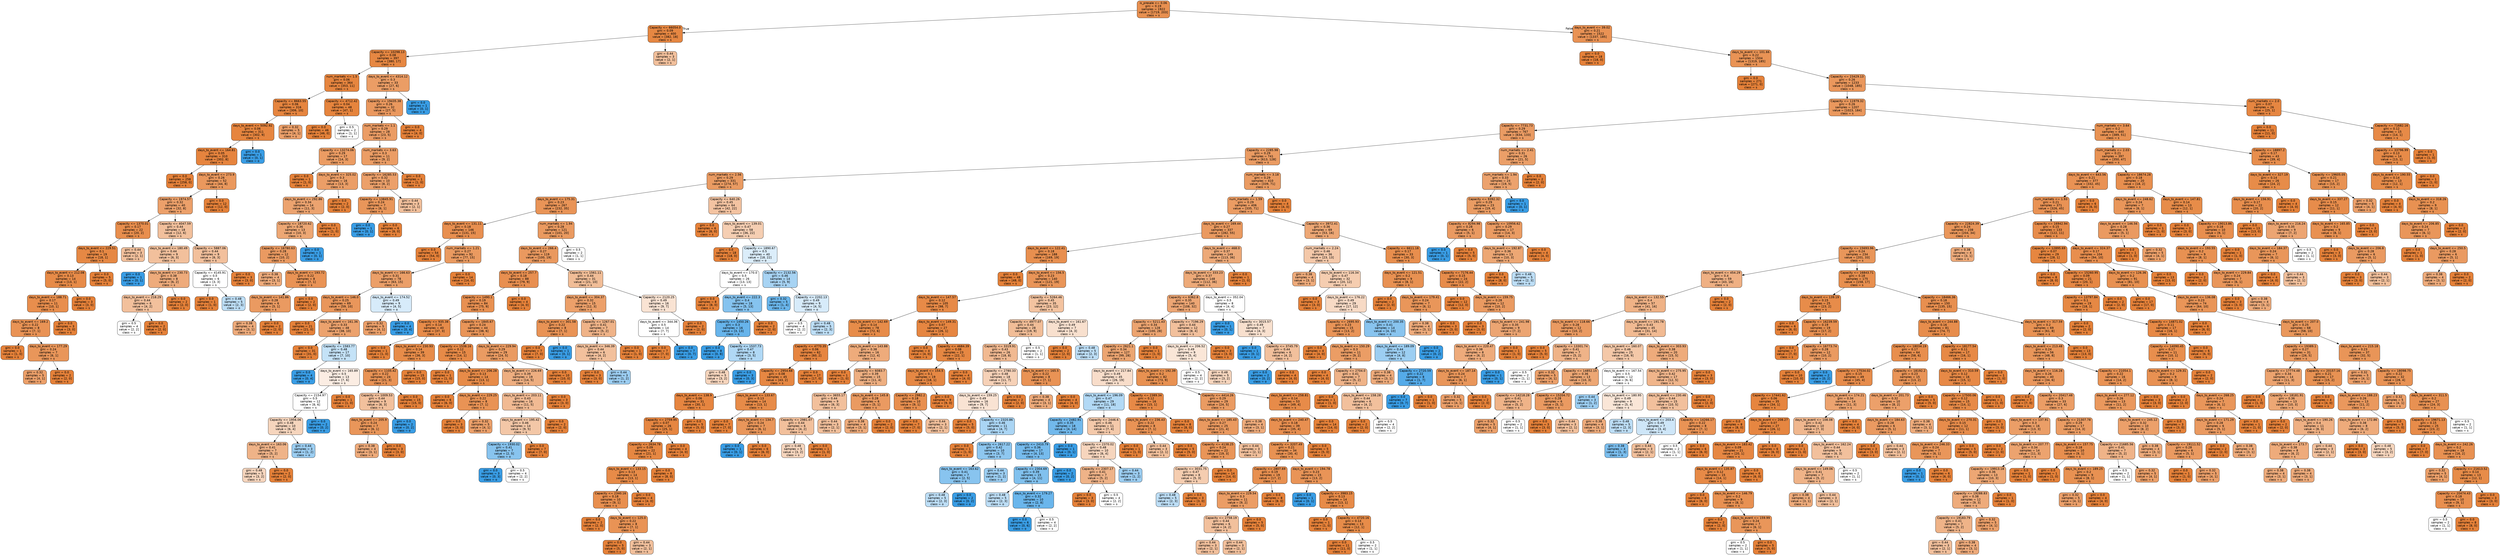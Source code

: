 digraph Tree {
node [shape=box, style="filled, rounded", color="black", fontname=helvetica] ;
edge [fontname=helvetica] ;
0 [label="is_presale <= 0.06\ngini = 0.19\nsamples = 1922\nvalue = [1719, 203]\nclass = s", fillcolor="#e89050"] ;
1 [label="Capacity <= 66054.0\ngini = 0.09\nsamples = 400\nvalue = [382, 18]\nclass = s", fillcolor="#e68742"] ;
0 -> 1 [labeldistance=2.5, labelangle=45, headlabel="True"] ;
2 [label="Capacity <= 10298.13\ngini = 0.08\nsamples = 397\nvalue = [380, 17]\nclass = s", fillcolor="#e68742"] ;
1 -> 2 ;
3 [label="num_markets <= 1.5\ngini = 0.06\nsamples = 364\nvalue = [353, 11]\nclass = s", fillcolor="#e6853f"] ;
2 -> 3 ;
4 [label="Capacity <= 8663.55\ngini = 0.06\nsamples = 316\nvalue = [306, 10]\nclass = s", fillcolor="#e6853f"] ;
3 -> 4 ;
5 [label="days_to_event <= 5092.92\ngini = 0.06\nsamples = 311\nvalue = [302, 9]\nclass = s", fillcolor="#e6853f"] ;
4 -> 5 ;
6 [label="days_to_event <= 164.81\ngini = 0.05\nsamples = 310\nvalue = [302, 8]\nclass = s", fillcolor="#e6843e"] ;
5 -> 6 ;
7 [label="gini = 0.0\nsamples = 258\nvalue = [258, 0]\nclass = s", fillcolor="#e58139"] ;
6 -> 7 ;
8 [label="days_to_event <= 273.9\ngini = 0.26\nsamples = 52\nvalue = [44, 8]\nclass = s", fillcolor="#ea985d"] ;
6 -> 8 ;
9 [label="Capacity <= 1974.57\ngini = 0.32\nsamples = 40\nvalue = [32, 8]\nclass = s", fillcolor="#eca06a"] ;
8 -> 9 ;
10 [label="Capacity <= 1370.01\ngini = 0.17\nsamples = 22\nvalue = [20, 2]\nclass = s", fillcolor="#e88e4d"] ;
9 -> 10 ;
11 [label="days_to_event <= 229.51\ngini = 0.1\nsamples = 19\nvalue = [18, 1]\nclass = s", fillcolor="#e68844"] ;
10 -> 11 ;
12 [label="days_to_event <= 212.08\ngini = 0.13\nsamples = 14\nvalue = [13, 1]\nclass = s", fillcolor="#e78b48"] ;
11 -> 12 ;
13 [label="days_to_event <= 188.71\ngini = 0.17\nsamples = 11\nvalue = [10, 1]\nclass = s", fillcolor="#e88e4d"] ;
12 -> 13 ;
14 [label="days_to_event <= 169.2\ngini = 0.22\nsamples = 8\nvalue = [7, 1]\nclass = s", fillcolor="#e99355"] ;
13 -> 14 ;
15 [label="gini = 0.0\nsamples = 1\nvalue = [1, 0]\nclass = s", fillcolor="#e58139"] ;
14 -> 15 ;
16 [label="days_to_event <= 177.29\ngini = 0.24\nsamples = 7\nvalue = [6, 1]\nclass = s", fillcolor="#e9965a"] ;
14 -> 16 ;
17 [label="gini = 0.32\nsamples = 5\nvalue = [4, 1]\nclass = s", fillcolor="#eca06a"] ;
16 -> 17 ;
18 [label="gini = 0.0\nsamples = 2\nvalue = [2, 0]\nclass = s", fillcolor="#e58139"] ;
16 -> 18 ;
19 [label="gini = 0.0\nsamples = 3\nvalue = [3, 0]\nclass = s", fillcolor="#e58139"] ;
13 -> 19 ;
20 [label="gini = 0.0\nsamples = 3\nvalue = [3, 0]\nclass = s", fillcolor="#e58139"] ;
12 -> 20 ;
21 [label="gini = 0.0\nsamples = 5\nvalue = [5, 0]\nclass = s", fillcolor="#e58139"] ;
11 -> 21 ;
22 [label="gini = 0.44\nsamples = 3\nvalue = [2, 1]\nclass = s", fillcolor="#f2c09c"] ;
10 -> 22 ;
23 [label="Capacity <= 4047.59\ngini = 0.44\nsamples = 18\nvalue = [12, 6]\nclass = s", fillcolor="#f2c09c"] ;
9 -> 23 ;
24 [label="days_to_event <= 180.49\ngini = 0.44\nsamples = 9\nvalue = [6, 3]\nclass = s", fillcolor="#f2c09c"] ;
23 -> 24 ;
25 [label="gini = 0.0\nsamples = 1\nvalue = [0, 1]\nclass = o", fillcolor="#399de5"] ;
24 -> 25 ;
26 [label="days_to_event <= 230.73\ngini = 0.38\nsamples = 8\nvalue = [6, 2]\nclass = s", fillcolor="#eeab7b"] ;
24 -> 26 ;
27 [label="days_to_event <= 218.29\ngini = 0.44\nsamples = 6\nvalue = [4, 2]\nclass = s", fillcolor="#f2c09c"] ;
26 -> 27 ;
28 [label="gini = 0.5\nsamples = 4\nvalue = [2, 2]\nclass = s", fillcolor="#ffffff"] ;
27 -> 28 ;
29 [label="gini = 0.0\nsamples = 2\nvalue = [2, 0]\nclass = s", fillcolor="#e58139"] ;
27 -> 29 ;
30 [label="gini = 0.0\nsamples = 2\nvalue = [2, 0]\nclass = s", fillcolor="#e58139"] ;
26 -> 30 ;
31 [label="Capacity <= 5887.06\ngini = 0.44\nsamples = 9\nvalue = [6, 3]\nclass = s", fillcolor="#f2c09c"] ;
23 -> 31 ;
32 [label="Capacity <= 4145.91\ngini = 0.5\nsamples = 6\nvalue = [3, 3]\nclass = s", fillcolor="#ffffff"] ;
31 -> 32 ;
33 [label="gini = 0.0\nsamples = 1\nvalue = [1, 0]\nclass = s", fillcolor="#e58139"] ;
32 -> 33 ;
34 [label="gini = 0.48\nsamples = 5\nvalue = [2, 3]\nclass = o", fillcolor="#bddef6"] ;
32 -> 34 ;
35 [label="gini = 0.0\nsamples = 3\nvalue = [3, 0]\nclass = s", fillcolor="#e58139"] ;
31 -> 35 ;
36 [label="gini = 0.0\nsamples = 12\nvalue = [12, 0]\nclass = s", fillcolor="#e58139"] ;
8 -> 36 ;
37 [label="gini = 0.0\nsamples = 1\nvalue = [0, 1]\nclass = o", fillcolor="#399de5"] ;
5 -> 37 ;
38 [label="gini = 0.32\nsamples = 5\nvalue = [4, 1]\nclass = s", fillcolor="#eca06a"] ;
4 -> 38 ;
39 [label="Capacity <= 4712.42\ngini = 0.04\nsamples = 48\nvalue = [47, 1]\nclass = s", fillcolor="#e6843d"] ;
3 -> 39 ;
40 [label="gini = 0.0\nsamples = 46\nvalue = [46, 0]\nclass = s", fillcolor="#e58139"] ;
39 -> 40 ;
41 [label="gini = 0.5\nsamples = 2\nvalue = [1, 1]\nclass = s", fillcolor="#ffffff"] ;
39 -> 41 ;
42 [label="days_to_event <= 4314.12\ngini = 0.3\nsamples = 33\nvalue = [27, 6]\nclass = s", fillcolor="#eb9d65"] ;
2 -> 42 ;
43 [label="Capacity <= 19435.38\ngini = 0.26\nsamples = 32\nvalue = [27, 5]\nclass = s", fillcolor="#ea985e"] ;
42 -> 43 ;
44 [label="num_markets <= 1.1\ngini = 0.29\nsamples = 28\nvalue = [23, 5]\nclass = s", fillcolor="#eb9c64"] ;
43 -> 44 ;
45 [label="Capacity <= 13274.06\ngini = 0.29\nsamples = 17\nvalue = [14, 3]\nclass = s", fillcolor="#eb9c63"] ;
44 -> 45 ;
46 [label="gini = 0.0\nsamples = 1\nvalue = [1, 0]\nclass = s", fillcolor="#e58139"] ;
45 -> 46 ;
47 [label="days_to_event <= 325.02\ngini = 0.3\nsamples = 16\nvalue = [13, 3]\nclass = s", fillcolor="#eb9e67"] ;
45 -> 47 ;
48 [label="days_to_event <= 292.86\ngini = 0.34\nsamples = 14\nvalue = [11, 3]\nclass = s", fillcolor="#eca36f"] ;
47 -> 48 ;
49 [label="Capacity <= 18720.62\ngini = 0.36\nsamples = 13\nvalue = [10, 3]\nclass = s", fillcolor="#eda774"] ;
48 -> 49 ;
50 [label="Capacity <= 16780.63\ngini = 0.28\nsamples = 12\nvalue = [10, 2]\nclass = s", fillcolor="#ea9a61"] ;
49 -> 50 ;
51 [label="gini = 0.38\nsamples = 4\nvalue = [3, 1]\nclass = s", fillcolor="#eeab7b"] ;
50 -> 51 ;
52 [label="days_to_event <= 193.72\ngini = 0.22\nsamples = 8\nvalue = [7, 1]\nclass = s", fillcolor="#e99355"] ;
50 -> 52 ;
53 [label="days_to_event <= 141.86\ngini = 0.28\nsamples = 6\nvalue = [5, 1]\nclass = s", fillcolor="#ea9a61"] ;
52 -> 53 ;
54 [label="gini = 0.38\nsamples = 4\nvalue = [3, 1]\nclass = s", fillcolor="#eeab7b"] ;
53 -> 54 ;
55 [label="gini = 0.0\nsamples = 2\nvalue = [2, 0]\nclass = s", fillcolor="#e58139"] ;
53 -> 55 ;
56 [label="gini = 0.0\nsamples = 2\nvalue = [2, 0]\nclass = s", fillcolor="#e58139"] ;
52 -> 56 ;
57 [label="gini = 0.0\nsamples = 1\nvalue = [0, 1]\nclass = o", fillcolor="#399de5"] ;
49 -> 57 ;
58 [label="gini = 0.0\nsamples = 1\nvalue = [1, 0]\nclass = s", fillcolor="#e58139"] ;
48 -> 58 ;
59 [label="gini = 0.0\nsamples = 2\nvalue = [2, 0]\nclass = s", fillcolor="#e58139"] ;
47 -> 59 ;
60 [label="num_markets <= 3.63\ngini = 0.3\nsamples = 11\nvalue = [9, 2]\nclass = s", fillcolor="#eb9d65"] ;
44 -> 60 ;
61 [label="Capacity <= 16285.53\ngini = 0.32\nsamples = 10\nvalue = [8, 2]\nclass = s", fillcolor="#eca06a"] ;
60 -> 61 ;
62 [label="Capacity <= 13845.91\ngini = 0.24\nsamples = 7\nvalue = [6, 1]\nclass = s", fillcolor="#e9965a"] ;
61 -> 62 ;
63 [label="gini = 0.0\nsamples = 1\nvalue = [0, 1]\nclass = o", fillcolor="#399de5"] ;
62 -> 63 ;
64 [label="gini = 0.0\nsamples = 6\nvalue = [6, 0]\nclass = s", fillcolor="#e58139"] ;
62 -> 64 ;
65 [label="gini = 0.44\nsamples = 3\nvalue = [2, 1]\nclass = s", fillcolor="#f2c09c"] ;
61 -> 65 ;
66 [label="gini = 0.0\nsamples = 1\nvalue = [1, 0]\nclass = s", fillcolor="#e58139"] ;
60 -> 66 ;
67 [label="gini = 0.0\nsamples = 4\nvalue = [4, 0]\nclass = s", fillcolor="#e58139"] ;
43 -> 67 ;
68 [label="gini = 0.0\nsamples = 1\nvalue = [0, 1]\nclass = o", fillcolor="#399de5"] ;
42 -> 68 ;
69 [label="gini = 0.44\nsamples = 3\nvalue = [2, 1]\nclass = s", fillcolor="#f2c09c"] ;
1 -> 69 ;
70 [label="days_to_event <= 39.02\ngini = 0.21\nsamples = 1522\nvalue = [1337, 185]\nclass = s", fillcolor="#e99254"] ;
0 -> 70 [labeldistance=2.5, labelangle=-45, headlabel="False"] ;
71 [label="gini = 0.0\nsamples = 18\nvalue = [18, 0]\nclass = s", fillcolor="#e58139"] ;
70 -> 71 ;
72 [label="days_to_event <= 101.66\ngini = 0.22\nsamples = 1504\nvalue = [1319, 185]\nclass = s", fillcolor="#e99355"] ;
70 -> 72 ;
73 [label="gini = 0.0\nsamples = 271\nvalue = [271, 0]\nclass = s", fillcolor="#e58139"] ;
72 -> 73 ;
74 [label="Capacity <= 23429.13\ngini = 0.26\nsamples = 1233\nvalue = [1048, 185]\nclass = s", fillcolor="#ea975c"] ;
72 -> 74 ;
75 [label="Capacity <= 11979.32\ngini = 0.26\nsamples = 1207\nvalue = [1023, 184]\nclass = s", fillcolor="#ea985d"] ;
74 -> 75 ;
76 [label="Capacity <= 7731.73\ngini = 0.29\nsamples = 767\nvalue = [634, 133]\nclass = s", fillcolor="#ea9b63"] ;
75 -> 76 ;
77 [label="Capacity <= 2285.98\ngini = 0.29\nsamples = 741\nvalue = [613, 128]\nclass = s", fillcolor="#ea9b62"] ;
76 -> 77 ;
78 [label="num_markets <= 2.56\ngini = 0.29\nsamples = 331\nvalue = [274, 57]\nclass = s", fillcolor="#ea9b62"] ;
77 -> 78 ;
79 [label="days_to_event <= 175.31\ngini = 0.23\nsamples = 267\nvalue = [232, 35]\nclass = s", fillcolor="#e99457"] ;
78 -> 79 ;
80 [label="days_to_event <= 131.11\ngini = 0.18\nsamples = 146\nvalue = [131, 15]\nclass = s", fillcolor="#e88f50"] ;
79 -> 80 ;
81 [label="gini = 0.0\nsamples = 54\nvalue = [54, 0]\nclass = s", fillcolor="#e58139"] ;
80 -> 81 ;
82 [label="num_markets <= 1.21\ngini = 0.27\nsamples = 92\nvalue = [77, 15]\nclass = s", fillcolor="#ea9a60"] ;
80 -> 82 ;
83 [label="days_to_event <= 166.63\ngini = 0.31\nsamples = 78\nvalue = [63, 15]\nclass = s", fillcolor="#eb9f68"] ;
82 -> 83 ;
84 [label="days_to_event <= 146.0\ngini = 0.25\nsamples = 69\nvalue = [59, 10]\nclass = s", fillcolor="#e9965b"] ;
83 -> 84 ;
85 [label="gini = 0.0\nsamples = 21\nvalue = [21, 0]\nclass = s", fillcolor="#e58139"] ;
84 -> 85 ;
86 [label="days_to_event <= 161.36\ngini = 0.33\nsamples = 48\nvalue = [38, 10]\nclass = s", fillcolor="#eca26d"] ;
84 -> 86 ;
87 [label="gini = 0.0\nsamples = 31\nvalue = [31, 0]\nclass = s", fillcolor="#e58139"] ;
86 -> 87 ;
88 [label="Capacity <= 1583.77\ngini = 0.48\nsamples = 17\nvalue = [7, 10]\nclass = o", fillcolor="#c4e2f7"] ;
86 -> 88 ;
89 [label="gini = 0.0\nsamples = 4\nvalue = [0, 4]\nclass = o", fillcolor="#399de5"] ;
88 -> 89 ;
90 [label="days_to_event <= 165.89\ngini = 0.5\nsamples = 13\nvalue = [7, 6]\nclass = s", fillcolor="#fbede3"] ;
88 -> 90 ;
91 [label="Capacity <= 2154.97\ngini = 0.5\nsamples = 12\nvalue = [6, 6]\nclass = s", fillcolor="#ffffff"] ;
90 -> 91 ;
92 [label="Capacity <= 1956.06\ngini = 0.48\nsamples = 10\nvalue = [6, 4]\nclass = s", fillcolor="#f6d5bd"] ;
91 -> 92 ;
93 [label="days_to_event <= 163.06\ngini = 0.41\nsamples = 7\nvalue = [5, 2]\nclass = s", fillcolor="#efb388"] ;
92 -> 93 ;
94 [label="gini = 0.48\nsamples = 5\nvalue = [3, 2]\nclass = s", fillcolor="#f6d5bd"] ;
93 -> 94 ;
95 [label="gini = 0.0\nsamples = 2\nvalue = [2, 0]\nclass = s", fillcolor="#e58139"] ;
93 -> 95 ;
96 [label="gini = 0.44\nsamples = 3\nvalue = [1, 2]\nclass = o", fillcolor="#9ccef2"] ;
92 -> 96 ;
97 [label="gini = 0.0\nsamples = 2\nvalue = [0, 2]\nclass = o", fillcolor="#399de5"] ;
91 -> 97 ;
98 [label="gini = 0.0\nsamples = 1\nvalue = [1, 0]\nclass = s", fillcolor="#e58139"] ;
90 -> 98 ;
99 [label="days_to_event <= 174.52\ngini = 0.49\nsamples = 9\nvalue = [4, 5]\nclass = o", fillcolor="#d7ebfa"] ;
83 -> 99 ;
100 [label="gini = 0.32\nsamples = 5\nvalue = [4, 1]\nclass = s", fillcolor="#eca06a"] ;
99 -> 100 ;
101 [label="gini = 0.0\nsamples = 4\nvalue = [0, 4]\nclass = o", fillcolor="#399de5"] ;
99 -> 101 ;
102 [label="gini = 0.0\nsamples = 14\nvalue = [14, 0]\nclass = s", fillcolor="#e58139"] ;
82 -> 102 ;
103 [label="num_markets <= 1.94\ngini = 0.28\nsamples = 121\nvalue = [101, 20]\nclass = s", fillcolor="#ea9a60"] ;
79 -> 103 ;
104 [label="days_to_event <= 266.4\ngini = 0.27\nsamples = 119\nvalue = [100, 19]\nclass = s", fillcolor="#ea995f"] ;
103 -> 104 ;
105 [label="days_to_event <= 257.7\ngini = 0.18\nsamples = 88\nvalue = [79, 9]\nclass = s", fillcolor="#e88f50"] ;
104 -> 105 ;
106 [label="Capacity <= 1490.1\ngini = 0.19\nsamples = 84\nvalue = [75, 9]\nclass = s", fillcolor="#e89051"] ;
105 -> 106 ;
107 [label="Capacity <= 935.38\ngini = 0.14\nsamples = 40\nvalue = [37, 3]\nclass = s", fillcolor="#e78b49"] ;
106 -> 107 ;
108 [label="gini = 0.0\nsamples = 1\nvalue = [1, 0]\nclass = s", fillcolor="#e58139"] ;
107 -> 108 ;
109 [label="days_to_event <= 230.93\ngini = 0.14\nsamples = 39\nvalue = [36, 3]\nclass = s", fillcolor="#e78c49"] ;
107 -> 109 ;
110 [label="Capacity <= 1105.42\ngini = 0.22\nsamples = 24\nvalue = [21, 3]\nclass = s", fillcolor="#e99355"] ;
109 -> 110 ;
111 [label="Capacity <= 1009.53\ngini = 0.44\nsamples = 9\nvalue = [6, 3]\nclass = s", fillcolor="#f2c09c"] ;
110 -> 111 ;
112 [label="days_to_event <= 205.9\ngini = 0.24\nsamples = 7\nvalue = [6, 1]\nclass = s", fillcolor="#e9965a"] ;
111 -> 112 ;
113 [label="gini = 0.38\nsamples = 4\nvalue = [3, 1]\nclass = s", fillcolor="#eeab7b"] ;
112 -> 113 ;
114 [label="gini = 0.0\nsamples = 3\nvalue = [3, 0]\nclass = s", fillcolor="#e58139"] ;
112 -> 114 ;
115 [label="gini = 0.0\nsamples = 2\nvalue = [0, 2]\nclass = o", fillcolor="#399de5"] ;
111 -> 115 ;
116 [label="gini = 0.0\nsamples = 15\nvalue = [15, 0]\nclass = s", fillcolor="#e58139"] ;
110 -> 116 ;
117 [label="gini = 0.0\nsamples = 15\nvalue = [15, 0]\nclass = s", fillcolor="#e58139"] ;
109 -> 117 ;
118 [label="Capacity <= 1845.67\ngini = 0.24\nsamples = 44\nvalue = [38, 6]\nclass = s", fillcolor="#e99558"] ;
106 -> 118 ;
119 [label="Capacity <= 1538.16\ngini = 0.12\nsamples = 15\nvalue = [14, 1]\nclass = s", fillcolor="#e78a47"] ;
118 -> 119 ;
120 [label="gini = 0.0\nsamples = 1\nvalue = [1, 0]\nclass = s", fillcolor="#e58139"] ;
119 -> 120 ;
121 [label="days_to_event <= 206.28\ngini = 0.13\nsamples = 14\nvalue = [13, 1]\nclass = s", fillcolor="#e78b48"] ;
119 -> 121 ;
122 [label="gini = 0.0\nsamples = 6\nvalue = [6, 0]\nclass = s", fillcolor="#e58139"] ;
121 -> 122 ;
123 [label="days_to_event <= 229.25\ngini = 0.22\nsamples = 8\nvalue = [7, 1]\nclass = s", fillcolor="#e99355"] ;
121 -> 123 ;
124 [label="gini = 0.0\nsamples = 3\nvalue = [3, 0]\nclass = s", fillcolor="#e58139"] ;
123 -> 124 ;
125 [label="gini = 0.32\nsamples = 5\nvalue = [4, 1]\nclass = s", fillcolor="#eca06a"] ;
123 -> 125 ;
126 [label="days_to_event <= 229.94\ngini = 0.29\nsamples = 29\nvalue = [24, 5]\nclass = s", fillcolor="#ea9b62"] ;
118 -> 126 ;
127 [label="days_to_event <= 226.69\ngini = 0.39\nsamples = 19\nvalue = [14, 5]\nclass = s", fillcolor="#eeae80"] ;
126 -> 127 ;
128 [label="days_to_event <= 203.11\ngini = 0.43\nsamples = 16\nvalue = [11, 5]\nclass = s", fillcolor="#f1ba93"] ;
127 -> 128 ;
129 [label="days_to_event <= 195.42\ngini = 0.46\nsamples = 14\nvalue = [9, 5]\nclass = s", fillcolor="#f3c7a7"] ;
128 -> 129 ;
130 [label="Capacity <= 1930.02\ngini = 0.41\nsamples = 7\nvalue = [2, 5]\nclass = o", fillcolor="#88c4ef"] ;
129 -> 130 ;
131 [label="gini = 0.0\nsamples = 3\nvalue = [0, 3]\nclass = o", fillcolor="#399de5"] ;
130 -> 131 ;
132 [label="gini = 0.5\nsamples = 4\nvalue = [2, 2]\nclass = s", fillcolor="#ffffff"] ;
130 -> 132 ;
133 [label="gini = 0.0\nsamples = 7\nvalue = [7, 0]\nclass = s", fillcolor="#e58139"] ;
129 -> 133 ;
134 [label="gini = 0.0\nsamples = 2\nvalue = [2, 0]\nclass = s", fillcolor="#e58139"] ;
128 -> 134 ;
135 [label="gini = 0.0\nsamples = 3\nvalue = [3, 0]\nclass = s", fillcolor="#e58139"] ;
127 -> 135 ;
136 [label="gini = 0.0\nsamples = 10\nvalue = [10, 0]\nclass = s", fillcolor="#e58139"] ;
126 -> 136 ;
137 [label="gini = 0.0\nsamples = 4\nvalue = [4, 0]\nclass = s", fillcolor="#e58139"] ;
105 -> 137 ;
138 [label="Capacity <= 1561.11\ngini = 0.44\nsamples = 31\nvalue = [21, 10]\nclass = s", fillcolor="#f1bd97"] ;
104 -> 138 ;
139 [label="days_to_event <= 304.37\ngini = 0.32\nsamples = 15\nvalue = [12, 3]\nclass = s", fillcolor="#eca06a"] ;
138 -> 139 ;
140 [label="days_to_event <= 301.58\ngini = 0.22\nsamples = 8\nvalue = [7, 1]\nclass = s", fillcolor="#e99355"] ;
139 -> 140 ;
141 [label="gini = 0.0\nsamples = 7\nvalue = [7, 0]\nclass = s", fillcolor="#e58139"] ;
140 -> 141 ;
142 [label="gini = 0.0\nsamples = 1\nvalue = [0, 1]\nclass = o", fillcolor="#399de5"] ;
140 -> 142 ;
143 [label="Capacity <= 1267.01\ngini = 0.41\nsamples = 7\nvalue = [5, 2]\nclass = s", fillcolor="#efb388"] ;
139 -> 143 ;
144 [label="days_to_event <= 346.39\ngini = 0.44\nsamples = 6\nvalue = [4, 2]\nclass = s", fillcolor="#f2c09c"] ;
143 -> 144 ;
145 [label="gini = 0.0\nsamples = 3\nvalue = [3, 0]\nclass = s", fillcolor="#e58139"] ;
144 -> 145 ;
146 [label="gini = 0.44\nsamples = 3\nvalue = [1, 2]\nclass = o", fillcolor="#9ccef2"] ;
144 -> 146 ;
147 [label="gini = 0.0\nsamples = 1\nvalue = [1, 0]\nclass = s", fillcolor="#e58139"] ;
143 -> 147 ;
148 [label="Capacity <= 2120.25\ngini = 0.49\nsamples = 16\nvalue = [9, 7]\nclass = s", fillcolor="#f9e3d3"] ;
138 -> 148 ;
149 [label="days_to_event <= 344.36\ngini = 0.5\nsamples = 14\nvalue = [7, 7]\nclass = s", fillcolor="#ffffff"] ;
148 -> 149 ;
150 [label="gini = 0.0\nsamples = 7\nvalue = [7, 0]\nclass = s", fillcolor="#e58139"] ;
149 -> 150 ;
151 [label="gini = 0.0\nsamples = 7\nvalue = [0, 7]\nclass = o", fillcolor="#399de5"] ;
149 -> 151 ;
152 [label="gini = 0.0\nsamples = 2\nvalue = [2, 0]\nclass = s", fillcolor="#e58139"] ;
148 -> 152 ;
153 [label="gini = 0.5\nsamples = 2\nvalue = [1, 1]\nclass = s", fillcolor="#ffffff"] ;
103 -> 153 ;
154 [label="Capacity <= 640.26\ngini = 0.45\nsamples = 64\nvalue = [42, 22]\nclass = s", fillcolor="#f3c3a1"] ;
78 -> 154 ;
155 [label="gini = 0.0\nsamples = 6\nvalue = [6, 0]\nclass = s", fillcolor="#e58139"] ;
154 -> 155 ;
156 [label="days_to_event <= 139.01\ngini = 0.47\nsamples = 58\nvalue = [36, 22]\nclass = s", fillcolor="#f5ceb2"] ;
154 -> 156 ;
157 [label="gini = 0.0\nsamples = 18\nvalue = [18, 0]\nclass = s", fillcolor="#e58139"] ;
156 -> 157 ;
158 [label="Capacity <= 1890.67\ngini = 0.5\nsamples = 40\nvalue = [18, 22]\nclass = o", fillcolor="#dbedfa"] ;
156 -> 158 ;
159 [label="days_to_event <= 170.0\ngini = 0.5\nsamples = 26\nvalue = [13, 13]\nclass = s", fillcolor="#ffffff"] ;
158 -> 159 ;
160 [label="gini = 0.0\nsamples = 8\nvalue = [8, 0]\nclass = s", fillcolor="#e58139"] ;
159 -> 160 ;
161 [label="days_to_event <= 222.3\ngini = 0.4\nsamples = 18\nvalue = [5, 13]\nclass = o", fillcolor="#85c3ef"] ;
159 -> 161 ;
162 [label="Capacity <= 1450.26\ngini = 0.3\nsamples = 16\nvalue = [3, 13]\nclass = o", fillcolor="#67b4eb"] ;
161 -> 162 ;
163 [label="gini = 0.0\nsamples = 8\nvalue = [0, 8]\nclass = o", fillcolor="#399de5"] ;
162 -> 163 ;
164 [label="Capacity <= 1537.73\ngini = 0.47\nsamples = 8\nvalue = [3, 5]\nclass = o", fillcolor="#b0d8f5"] ;
162 -> 164 ;
165 [label="gini = 0.48\nsamples = 5\nvalue = [3, 2]\nclass = s", fillcolor="#f6d5bd"] ;
164 -> 165 ;
166 [label="gini = 0.0\nsamples = 3\nvalue = [0, 3]\nclass = o", fillcolor="#399de5"] ;
164 -> 166 ;
167 [label="gini = 0.0\nsamples = 2\nvalue = [2, 0]\nclass = s", fillcolor="#e58139"] ;
161 -> 167 ;
168 [label="Capacity <= 2132.56\ngini = 0.46\nsamples = 14\nvalue = [5, 9]\nclass = o", fillcolor="#a7d3f3"] ;
158 -> 168 ;
169 [label="gini = 0.32\nsamples = 5\nvalue = [1, 4]\nclass = o", fillcolor="#6ab6ec"] ;
168 -> 169 ;
170 [label="Capacity <= 2202.13\ngini = 0.49\nsamples = 9\nvalue = [4, 5]\nclass = o", fillcolor="#d7ebfa"] ;
168 -> 170 ;
171 [label="gini = 0.5\nsamples = 4\nvalue = [2, 2]\nclass = s", fillcolor="#ffffff"] ;
170 -> 171 ;
172 [label="gini = 0.48\nsamples = 5\nvalue = [2, 3]\nclass = o", fillcolor="#bddef6"] ;
170 -> 172 ;
173 [label="num_markets <= 3.18\ngini = 0.29\nsamples = 410\nvalue = [339, 71]\nclass = s", fillcolor="#ea9b62"] ;
77 -> 173 ;
174 [label="num_markets <= 1.59\ngini = 0.29\nsamples = 406\nvalue = [335, 71]\nclass = s", fillcolor="#eb9c63"] ;
173 -> 174 ;
175 [label="days_to_event <= 169.44\ngini = 0.27\nsamples = 337\nvalue = [282, 55]\nclass = s", fillcolor="#ea9a60"] ;
174 -> 175 ;
176 [label="days_to_event <= 122.41\ngini = 0.18\nsamples = 188\nvalue = [169, 19]\nclass = s", fillcolor="#e88f4f"] ;
175 -> 176 ;
177 [label="gini = 0.0\nsamples = 48\nvalue = [48, 0]\nclass = s", fillcolor="#e58139"] ;
176 -> 177 ;
178 [label="days_to_event <= 156.5\ngini = 0.23\nsamples = 140\nvalue = [121, 19]\nclass = s", fillcolor="#e99558"] ;
176 -> 178 ;
179 [label="days_to_event <= 147.57\ngini = 0.12\nsamples = 105\nvalue = [98, 7]\nclass = s", fillcolor="#e78a47"] ;
178 -> 179 ;
180 [label="days_to_event <= 142.69\ngini = 0.14\nsamples = 78\nvalue = [72, 6]\nclass = s", fillcolor="#e78c49"] ;
179 -> 180 ;
181 [label="Capacity <= 4770.35\ngini = 0.06\nsamples = 62\nvalue = [60, 2]\nclass = s", fillcolor="#e68540"] ;
180 -> 181 ;
182 [label="Capacity <= 2954.68\ngini = 0.08\nsamples = 45\nvalue = [43, 2]\nclass = s", fillcolor="#e68742"] ;
181 -> 182 ;
183 [label="days_to_event <= 138.9\ngini = 0.06\nsamples = 31\nvalue = [30, 1]\nclass = s", fillcolor="#e68540"] ;
182 -> 183 ;
184 [label="Capacity <= 2759.95\ngini = 0.07\nsamples = 26\nvalue = [25, 1]\nclass = s", fillcolor="#e68641"] ;
183 -> 184 ;
185 [label="Capacity <= 2634.78\ngini = 0.09\nsamples = 22\nvalue = [21, 1]\nclass = s", fillcolor="#e68742"] ;
184 -> 185 ;
186 [label="days_to_event <= 133.15\ngini = 0.13\nsamples = 14\nvalue = [13, 1]\nclass = s", fillcolor="#e78b48"] ;
185 -> 186 ;
187 [label="Capacity <= 2340.16\ngini = 0.18\nsamples = 10\nvalue = [9, 1]\nclass = s", fillcolor="#e88f4f"] ;
186 -> 187 ;
188 [label="gini = 0.0\nsamples = 2\nvalue = [2, 0]\nclass = s", fillcolor="#e58139"] ;
187 -> 188 ;
189 [label="days_to_event <= 125.0\ngini = 0.22\nsamples = 8\nvalue = [7, 1]\nclass = s", fillcolor="#e99355"] ;
187 -> 189 ;
190 [label="gini = 0.0\nsamples = 5\nvalue = [5, 0]\nclass = s", fillcolor="#e58139"] ;
189 -> 190 ;
191 [label="gini = 0.44\nsamples = 3\nvalue = [2, 1]\nclass = s", fillcolor="#f2c09c"] ;
189 -> 191 ;
192 [label="gini = 0.0\nsamples = 4\nvalue = [4, 0]\nclass = s", fillcolor="#e58139"] ;
186 -> 192 ;
193 [label="gini = 0.0\nsamples = 8\nvalue = [8, 0]\nclass = s", fillcolor="#e58139"] ;
185 -> 193 ;
194 [label="gini = 0.0\nsamples = 4\nvalue = [4, 0]\nclass = s", fillcolor="#e58139"] ;
184 -> 194 ;
195 [label="gini = 0.0\nsamples = 5\nvalue = [5, 0]\nclass = s", fillcolor="#e58139"] ;
183 -> 195 ;
196 [label="days_to_event <= 133.67\ngini = 0.13\nsamples = 14\nvalue = [13, 1]\nclass = s", fillcolor="#e78b48"] ;
182 -> 196 ;
197 [label="gini = 0.0\nsamples = 7\nvalue = [7, 0]\nclass = s", fillcolor="#e58139"] ;
196 -> 197 ;
198 [label="days_to_event <= 134.7\ngini = 0.24\nsamples = 7\nvalue = [6, 1]\nclass = s", fillcolor="#e9965a"] ;
196 -> 198 ;
199 [label="gini = 0.0\nsamples = 1\nvalue = [0, 1]\nclass = o", fillcolor="#399de5"] ;
198 -> 199 ;
200 [label="gini = 0.0\nsamples = 6\nvalue = [6, 0]\nclass = s", fillcolor="#e58139"] ;
198 -> 200 ;
201 [label="gini = 0.0\nsamples = 17\nvalue = [17, 0]\nclass = s", fillcolor="#e58139"] ;
181 -> 201 ;
202 [label="days_to_event <= 143.88\ngini = 0.38\nsamples = 16\nvalue = [12, 4]\nclass = s", fillcolor="#eeab7b"] ;
180 -> 202 ;
203 [label="gini = 0.0\nsamples = 1\nvalue = [1, 0]\nclass = s", fillcolor="#e58139"] ;
202 -> 203 ;
204 [label="Capacity <= 6083.7\ngini = 0.39\nsamples = 15\nvalue = [11, 4]\nclass = s", fillcolor="#eeaf81"] ;
202 -> 204 ;
205 [label="Capacity <= 3655.17\ngini = 0.44\nsamples = 9\nvalue = [6, 3]\nclass = s", fillcolor="#f2c09c"] ;
204 -> 205 ;
206 [label="Capacity <= 2981.07\ngini = 0.44\nsamples = 6\nvalue = [4, 2]\nclass = s", fillcolor="#f2c09c"] ;
205 -> 206 ;
207 [label="gini = 0.48\nsamples = 5\nvalue = [3, 2]\nclass = s", fillcolor="#f6d5bd"] ;
206 -> 207 ;
208 [label="gini = 0.0\nsamples = 1\nvalue = [1, 0]\nclass = s", fillcolor="#e58139"] ;
206 -> 208 ;
209 [label="gini = 0.44\nsamples = 3\nvalue = [2, 1]\nclass = s", fillcolor="#f2c09c"] ;
205 -> 209 ;
210 [label="days_to_event <= 145.8\ngini = 0.28\nsamples = 6\nvalue = [5, 1]\nclass = s", fillcolor="#ea9a61"] ;
204 -> 210 ;
211 [label="gini = 0.38\nsamples = 4\nvalue = [3, 1]\nclass = s", fillcolor="#eeab7b"] ;
210 -> 211 ;
212 [label="gini = 0.0\nsamples = 2\nvalue = [2, 0]\nclass = s", fillcolor="#e58139"] ;
210 -> 212 ;
213 [label="days_to_event <= 149.31\ngini = 0.07\nsamples = 27\nvalue = [26, 1]\nclass = s", fillcolor="#e68641"] ;
179 -> 213 ;
214 [label="gini = 0.0\nsamples = 4\nvalue = [4, 0]\nclass = s", fillcolor="#e58139"] ;
213 -> 214 ;
215 [label="Capacity <= 4684.39\ngini = 0.08\nsamples = 23\nvalue = [22, 1]\nclass = s", fillcolor="#e68742"] ;
213 -> 215 ;
216 [label="days_to_event <= 154.5\ngini = 0.1\nsamples = 19\nvalue = [18, 1]\nclass = s", fillcolor="#e68844"] ;
215 -> 216 ;
217 [label="Capacity <= 2982.2\ngini = 0.18\nsamples = 10\nvalue = [9, 1]\nclass = s", fillcolor="#e88f4f"] ;
216 -> 217 ;
218 [label="gini = 0.0\nsamples = 7\nvalue = [7, 0]\nclass = s", fillcolor="#e58139"] ;
217 -> 218 ;
219 [label="gini = 0.44\nsamples = 3\nvalue = [2, 1]\nclass = s", fillcolor="#f2c09c"] ;
217 -> 219 ;
220 [label="gini = 0.0\nsamples = 9\nvalue = [9, 0]\nclass = s", fillcolor="#e58139"] ;
216 -> 220 ;
221 [label="gini = 0.0\nsamples = 4\nvalue = [4, 0]\nclass = s", fillcolor="#e58139"] ;
215 -> 221 ;
222 [label="Capacity <= 5264.46\ngini = 0.45\nsamples = 35\nvalue = [23, 12]\nclass = s", fillcolor="#f3c3a0"] ;
178 -> 222 ;
223 [label="Capacity <= 4977.07\ngini = 0.44\nsamples = 28\nvalue = [19, 9]\nclass = s", fillcolor="#f1bd97"] ;
222 -> 223 ;
224 [label="Capacity <= 3319.91\ngini = 0.43\nsamples = 26\nvalue = [18, 8]\nclass = s", fillcolor="#f1b991"] ;
223 -> 224 ;
225 [label="Capacity <= 2780.33\ngini = 0.48\nsamples = 18\nvalue = [11, 7]\nclass = s", fillcolor="#f6d1b7"] ;
224 -> 225 ;
226 [label="days_to_event <= 159.25\ngini = 0.49\nsamples = 16\nvalue = [9, 7]\nclass = s", fillcolor="#f9e3d3"] ;
225 -> 226 ;
227 [label="gini = 0.0\nsamples = 5\nvalue = [5, 0]\nclass = s", fillcolor="#e58139"] ;
226 -> 227 ;
228 [label="Capacity <= 2320.86\ngini = 0.46\nsamples = 11\nvalue = [4, 7]\nclass = o", fillcolor="#aad5f4"] ;
226 -> 228 ;
229 [label="gini = 0.0\nsamples = 1\nvalue = [1, 0]\nclass = s", fillcolor="#e58139"] ;
228 -> 229 ;
230 [label="Capacity <= 2617.22\ngini = 0.42\nsamples = 10\nvalue = [3, 7]\nclass = o", fillcolor="#8ec7f0"] ;
228 -> 230 ;
231 [label="days_to_event <= 163.62\ngini = 0.41\nsamples = 7\nvalue = [2, 5]\nclass = o", fillcolor="#88c4ef"] ;
230 -> 231 ;
232 [label="gini = 0.48\nsamples = 5\nvalue = [2, 3]\nclass = o", fillcolor="#bddef6"] ;
231 -> 232 ;
233 [label="gini = 0.0\nsamples = 2\nvalue = [0, 2]\nclass = o", fillcolor="#399de5"] ;
231 -> 233 ;
234 [label="gini = 0.44\nsamples = 3\nvalue = [1, 2]\nclass = o", fillcolor="#9ccef2"] ;
230 -> 234 ;
235 [label="gini = 0.0\nsamples = 2\nvalue = [2, 0]\nclass = s", fillcolor="#e58139"] ;
225 -> 235 ;
236 [label="days_to_event <= 165.5\ngini = 0.22\nsamples = 8\nvalue = [7, 1]\nclass = s", fillcolor="#e99355"] ;
224 -> 236 ;
237 [label="gini = 0.38\nsamples = 4\nvalue = [3, 1]\nclass = s", fillcolor="#eeab7b"] ;
236 -> 237 ;
238 [label="gini = 0.0\nsamples = 4\nvalue = [4, 0]\nclass = s", fillcolor="#e58139"] ;
236 -> 238 ;
239 [label="gini = 0.5\nsamples = 2\nvalue = [1, 1]\nclass = s", fillcolor="#ffffff"] ;
223 -> 239 ;
240 [label="days_to_event <= 161.67\ngini = 0.49\nsamples = 7\nvalue = [4, 3]\nclass = s", fillcolor="#f8e0ce"] ;
222 -> 240 ;
241 [label="gini = 0.0\nsamples = 2\nvalue = [2, 0]\nclass = s", fillcolor="#e58139"] ;
240 -> 241 ;
242 [label="gini = 0.48\nsamples = 5\nvalue = [2, 3]\nclass = o", fillcolor="#bddef6"] ;
240 -> 242 ;
243 [label="days_to_event <= 468.0\ngini = 0.37\nsamples = 149\nvalue = [113, 36]\nclass = s", fillcolor="#eda978"] ;
175 -> 243 ;
244 [label="days_to_event <= 333.23\ngini = 0.37\nsamples = 148\nvalue = [112, 36]\nclass = s", fillcolor="#edaa79"] ;
243 -> 244 ;
245 [label="Capacity <= 6362.8\ngini = 0.35\nsamples = 140\nvalue = [108, 32]\nclass = s", fillcolor="#eda674"] ;
244 -> 245 ;
246 [label="Capacity <= 5211.43\ngini = 0.34\nsamples = 128\nvalue = [100, 28]\nclass = s", fillcolor="#eca470"] ;
245 -> 246 ;
247 [label="Capacity <= 2621.1\ngini = 0.34\nsamples = 127\nvalue = [99, 28]\nclass = s", fillcolor="#eca571"] ;
246 -> 247 ;
248 [label="days_to_event <= 217.84\ngini = 0.49\nsamples = 45\nvalue = [26, 19]\nclass = s", fillcolor="#f8ddca"] ;
247 -> 248 ;
249 [label="days_to_event <= 196.09\ngini = 0.47\nsamples = 29\nvalue = [11, 18]\nclass = o", fillcolor="#b2d9f5"] ;
248 -> 249 ;
250 [label="Capacity <= 2482.91\ngini = 0.35\nsamples = 18\nvalue = [4, 14]\nclass = o", fillcolor="#72b9ec"] ;
249 -> 250 ;
251 [label="Capacity <= 2410.79\ngini = 0.36\nsamples = 17\nvalue = [4, 13]\nclass = o", fillcolor="#76bbed"] ;
250 -> 251 ;
252 [label="Capacity <= 2304.69\ngini = 0.39\nsamples = 15\nvalue = [4, 11]\nclass = o", fillcolor="#81c1ee"] ;
251 -> 252 ;
253 [label="gini = 0.48\nsamples = 5\nvalue = [2, 3]\nclass = o", fillcolor="#bddef6"] ;
252 -> 253 ;
254 [label="days_to_event <= 179.27\ngini = 0.32\nsamples = 10\nvalue = [2, 8]\nclass = o", fillcolor="#6ab6ec"] ;
252 -> 254 ;
255 [label="gini = 0.0\nsamples = 6\nvalue = [0, 6]\nclass = o", fillcolor="#399de5"] ;
254 -> 255 ;
256 [label="gini = 0.5\nsamples = 4\nvalue = [2, 2]\nclass = s", fillcolor="#ffffff"] ;
254 -> 256 ;
257 [label="gini = 0.0\nsamples = 2\nvalue = [0, 2]\nclass = o", fillcolor="#399de5"] ;
251 -> 257 ;
258 [label="gini = 0.0\nsamples = 1\nvalue = [0, 1]\nclass = o", fillcolor="#399de5"] ;
250 -> 258 ;
259 [label="Capacity <= 2446.6\ngini = 0.46\nsamples = 11\nvalue = [7, 4]\nclass = s", fillcolor="#f4c9aa"] ;
249 -> 259 ;
260 [label="Capacity <= 2370.02\ngini = 0.48\nsamples = 10\nvalue = [6, 4]\nclass = s", fillcolor="#f6d5bd"] ;
259 -> 260 ;
261 [label="Capacity <= 2307.17\ngini = 0.41\nsamples = 7\nvalue = [5, 2]\nclass = s", fillcolor="#efb388"] ;
260 -> 261 ;
262 [label="gini = 0.0\nsamples = 3\nvalue = [3, 0]\nclass = s", fillcolor="#e58139"] ;
261 -> 262 ;
263 [label="gini = 0.5\nsamples = 4\nvalue = [2, 2]\nclass = s", fillcolor="#ffffff"] ;
261 -> 263 ;
264 [label="gini = 0.44\nsamples = 3\nvalue = [1, 2]\nclass = o", fillcolor="#9ccef2"] ;
260 -> 264 ;
265 [label="gini = 0.0\nsamples = 1\nvalue = [1, 0]\nclass = s", fillcolor="#e58139"] ;
259 -> 265 ;
266 [label="Capacity <= 2389.34\ngini = 0.12\nsamples = 16\nvalue = [15, 1]\nclass = s", fillcolor="#e78946"] ;
248 -> 266 ;
267 [label="days_to_event <= 236.43\ngini = 0.22\nsamples = 8\nvalue = [7, 1]\nclass = s", fillcolor="#e99355"] ;
266 -> 267 ;
268 [label="gini = 0.44\nsamples = 3\nvalue = [2, 1]\nclass = s", fillcolor="#f2c09c"] ;
267 -> 268 ;
269 [label="gini = 0.0\nsamples = 5\nvalue = [5, 0]\nclass = s", fillcolor="#e58139"] ;
267 -> 269 ;
270 [label="gini = 0.0\nsamples = 8\nvalue = [8, 0]\nclass = s", fillcolor="#e58139"] ;
266 -> 270 ;
271 [label="days_to_event <= 192.39\ngini = 0.2\nsamples = 82\nvalue = [73, 9]\nclass = s", fillcolor="#e89151"] ;
247 -> 271 ;
272 [label="Capacity <= 4414.26\ngini = 0.29\nsamples = 29\nvalue = [24, 5]\nclass = s", fillcolor="#ea9b62"] ;
271 -> 272 ;
273 [label="days_to_event <= 185.43\ngini = 0.27\nsamples = 25\nvalue = [21, 4]\nclass = s", fillcolor="#ea995f"] ;
272 -> 273 ;
274 [label="Capacity <= 4138.25\ngini = 0.24\nsamples = 22\nvalue = [19, 3]\nclass = s", fillcolor="#e99558"] ;
273 -> 274 ;
275 [label="Capacity <= 3031.75\ngini = 0.47\nsamples = 8\nvalue = [5, 3]\nclass = s", fillcolor="#f5cdb0"] ;
274 -> 275 ;
276 [label="gini = 0.48\nsamples = 5\nvalue = [2, 3]\nclass = o", fillcolor="#bddef6"] ;
275 -> 276 ;
277 [label="gini = 0.0\nsamples = 3\nvalue = [3, 0]\nclass = s", fillcolor="#e58139"] ;
275 -> 277 ;
278 [label="gini = 0.0\nsamples = 14\nvalue = [14, 0]\nclass = s", fillcolor="#e58139"] ;
274 -> 278 ;
279 [label="gini = 0.44\nsamples = 3\nvalue = [2, 1]\nclass = s", fillcolor="#f2c09c"] ;
273 -> 279 ;
280 [label="gini = 0.38\nsamples = 4\nvalue = [3, 1]\nclass = s", fillcolor="#eeab7b"] ;
272 -> 280 ;
281 [label="days_to_event <= 258.81\ngini = 0.14\nsamples = 53\nvalue = [49, 4]\nclass = s", fillcolor="#e78b49"] ;
271 -> 281 ;
282 [label="days_to_event <= 240.47\ngini = 0.18\nsamples = 39\nvalue = [35, 4]\nclass = s", fillcolor="#e88f50"] ;
281 -> 282 ;
283 [label="Capacity <= 3207.49\ngini = 0.21\nsamples = 34\nvalue = [30, 4]\nclass = s", fillcolor="#e89253"] ;
282 -> 283 ;
284 [label="Capacity <= 2807.69\ngini = 0.19\nsamples = 19\nvalue = [17, 2]\nclass = s", fillcolor="#e89050"] ;
283 -> 284 ;
285 [label="days_to_event <= 229.54\ngini = 0.3\nsamples = 11\nvalue = [9, 2]\nclass = s", fillcolor="#eb9d65"] ;
284 -> 285 ;
286 [label="Capacity <= 2758.19\ngini = 0.44\nsamples = 6\nvalue = [4, 2]\nclass = s", fillcolor="#f2c09c"] ;
285 -> 286 ;
287 [label="gini = 0.44\nsamples = 3\nvalue = [2, 1]\nclass = s", fillcolor="#f2c09c"] ;
286 -> 287 ;
288 [label="gini = 0.44\nsamples = 3\nvalue = [2, 1]\nclass = s", fillcolor="#f2c09c"] ;
286 -> 288 ;
289 [label="gini = 0.0\nsamples = 5\nvalue = [5, 0]\nclass = s", fillcolor="#e58139"] ;
285 -> 289 ;
290 [label="gini = 0.0\nsamples = 8\nvalue = [8, 0]\nclass = s", fillcolor="#e58139"] ;
284 -> 290 ;
291 [label="days_to_event <= 194.78\ngini = 0.23\nsamples = 15\nvalue = [13, 2]\nclass = s", fillcolor="#e99457"] ;
283 -> 291 ;
292 [label="gini = 0.0\nsamples = 1\nvalue = [0, 1]\nclass = o", fillcolor="#399de5"] ;
291 -> 292 ;
293 [label="Capacity <= 3983.15\ngini = 0.13\nsamples = 14\nvalue = [13, 1]\nclass = s", fillcolor="#e78b48"] ;
291 -> 293 ;
294 [label="gini = 0.0\nsamples = 1\nvalue = [1, 0]\nclass = s", fillcolor="#e58139"] ;
293 -> 294 ;
295 [label="Capacity <= 4720.16\ngini = 0.14\nsamples = 13\nvalue = [12, 1]\nclass = s", fillcolor="#e78c49"] ;
293 -> 295 ;
296 [label="gini = 0.0\nsamples = 11\nvalue = [11, 0]\nclass = s", fillcolor="#e58139"] ;
295 -> 296 ;
297 [label="gini = 0.5\nsamples = 2\nvalue = [1, 1]\nclass = s", fillcolor="#ffffff"] ;
295 -> 297 ;
298 [label="gini = 0.0\nsamples = 5\nvalue = [5, 0]\nclass = s", fillcolor="#e58139"] ;
282 -> 298 ;
299 [label="gini = 0.0\nsamples = 14\nvalue = [14, 0]\nclass = s", fillcolor="#e58139"] ;
281 -> 299 ;
300 [label="gini = 0.0\nsamples = 1\nvalue = [1, 0]\nclass = s", fillcolor="#e58139"] ;
246 -> 300 ;
301 [label="Capacity <= 7196.29\ngini = 0.44\nsamples = 12\nvalue = [8, 4]\nclass = s", fillcolor="#f2c09c"] ;
245 -> 301 ;
302 [label="days_to_event <= 206.52\ngini = 0.49\nsamples = 9\nvalue = [5, 4]\nclass = s", fillcolor="#fae6d7"] ;
301 -> 302 ;
303 [label="gini = 0.5\nsamples = 4\nvalue = [2, 2]\nclass = s", fillcolor="#ffffff"] ;
302 -> 303 ;
304 [label="gini = 0.48\nsamples = 5\nvalue = [3, 2]\nclass = s", fillcolor="#f6d5bd"] ;
302 -> 304 ;
305 [label="gini = 0.0\nsamples = 3\nvalue = [3, 0]\nclass = s", fillcolor="#e58139"] ;
301 -> 305 ;
306 [label="days_to_event <= 352.04\ngini = 0.5\nsamples = 8\nvalue = [4, 4]\nclass = s", fillcolor="#ffffff"] ;
244 -> 306 ;
307 [label="gini = 0.0\nsamples = 1\nvalue = [0, 1]\nclass = o", fillcolor="#399de5"] ;
306 -> 307 ;
308 [label="Capacity <= 3015.57\ngini = 0.49\nsamples = 7\nvalue = [4, 3]\nclass = s", fillcolor="#f8e0ce"] ;
306 -> 308 ;
309 [label="gini = 0.0\nsamples = 1\nvalue = [0, 1]\nclass = o", fillcolor="#399de5"] ;
308 -> 309 ;
310 [label="Capacity <= 3745.79\ngini = 0.44\nsamples = 6\nvalue = [4, 2]\nclass = s", fillcolor="#f2c09c"] ;
308 -> 310 ;
311 [label="gini = 0.0\nsamples = 2\nvalue = [0, 2]\nclass = o", fillcolor="#399de5"] ;
310 -> 311 ;
312 [label="gini = 0.0\nsamples = 4\nvalue = [4, 0]\nclass = s", fillcolor="#e58139"] ;
310 -> 312 ;
313 [label="gini = 0.0\nsamples = 1\nvalue = [1, 0]\nclass = s", fillcolor="#e58139"] ;
243 -> 313 ;
314 [label="Capacity <= 3972.41\ngini = 0.36\nsamples = 69\nvalue = [53, 16]\nclass = s", fillcolor="#eda775"] ;
174 -> 314 ;
315 [label="num_markets <= 2.24\ngini = 0.46\nsamples = 36\nvalue = [23, 13]\nclass = s", fillcolor="#f4c8a9"] ;
314 -> 315 ;
316 [label="gini = 0.38\nsamples = 4\nvalue = [3, 1]\nclass = s", fillcolor="#eeab7b"] ;
315 -> 316 ;
317 [label="days_to_event <= 116.34\ngini = 0.47\nsamples = 32\nvalue = [20, 12]\nclass = s", fillcolor="#f5cdb0"] ;
315 -> 317 ;
318 [label="gini = 0.0\nsamples = 3\nvalue = [3, 0]\nclass = s", fillcolor="#e58139"] ;
317 -> 318 ;
319 [label="days_to_event <= 176.22\ngini = 0.49\nsamples = 29\nvalue = [17, 12]\nclass = s", fillcolor="#f7dac5"] ;
317 -> 319 ;
320 [label="Capacity <= 2695.93\ngini = 0.23\nsamples = 15\nvalue = [13, 2]\nclass = s", fillcolor="#e99457"] ;
319 -> 320 ;
321 [label="gini = 0.0\nsamples = 4\nvalue = [4, 0]\nclass = s", fillcolor="#e58139"] ;
320 -> 321 ;
322 [label="days_to_event <= 150.29\ngini = 0.3\nsamples = 11\nvalue = [9, 2]\nclass = s", fillcolor="#eb9d65"] ;
320 -> 322 ;
323 [label="gini = 0.0\nsamples = 4\nvalue = [4, 0]\nclass = s", fillcolor="#e58139"] ;
322 -> 323 ;
324 [label="Capacity <= 2704.0\ngini = 0.41\nsamples = 7\nvalue = [5, 2]\nclass = s", fillcolor="#efb388"] ;
322 -> 324 ;
325 [label="gini = 0.0\nsamples = 1\nvalue = [1, 0]\nclass = s", fillcolor="#e58139"] ;
324 -> 325 ;
326 [label="days_to_event <= 158.28\ngini = 0.44\nsamples = 6\nvalue = [4, 2]\nclass = s", fillcolor="#f2c09c"] ;
324 -> 326 ;
327 [label="gini = 0.0\nsamples = 2\nvalue = [2, 0]\nclass = s", fillcolor="#e58139"] ;
326 -> 327 ;
328 [label="gini = 0.5\nsamples = 4\nvalue = [2, 2]\nclass = s", fillcolor="#ffffff"] ;
326 -> 328 ;
329 [label="days_to_event <= 200.35\ngini = 0.41\nsamples = 14\nvalue = [4, 10]\nclass = o", fillcolor="#88c4ef"] ;
319 -> 329 ;
330 [label="days_to_event <= 189.09\ngini = 0.44\nsamples = 12\nvalue = [4, 8]\nclass = o", fillcolor="#9ccef2"] ;
329 -> 330 ;
331 [label="gini = 0.38\nsamples = 4\nvalue = [3, 1]\nclass = s", fillcolor="#eeab7b"] ;
330 -> 331 ;
332 [label="Capacity <= 2720.59\ngini = 0.22\nsamples = 8\nvalue = [1, 7]\nclass = o", fillcolor="#55abe9"] ;
330 -> 332 ;
333 [label="gini = 0.0\nsamples = 7\nvalue = [0, 7]\nclass = o", fillcolor="#399de5"] ;
332 -> 333 ;
334 [label="gini = 0.0\nsamples = 1\nvalue = [1, 0]\nclass = s", fillcolor="#e58139"] ;
332 -> 334 ;
335 [label="gini = 0.0\nsamples = 2\nvalue = [0, 2]\nclass = o", fillcolor="#399de5"] ;
329 -> 335 ;
336 [label="Capacity <= 6611.18\ngini = 0.17\nsamples = 33\nvalue = [30, 3]\nclass = s", fillcolor="#e88e4d"] ;
314 -> 336 ;
337 [label="days_to_event <= 121.51\ngini = 0.2\nsamples = 9\nvalue = [8, 1]\nclass = s", fillcolor="#e89152"] ;
336 -> 337 ;
338 [label="gini = 0.0\nsamples = 2\nvalue = [2, 0]\nclass = s", fillcolor="#e58139"] ;
337 -> 338 ;
339 [label="days_to_event <= 179.41\ngini = 0.24\nsamples = 7\nvalue = [6, 1]\nclass = s", fillcolor="#e9965a"] ;
337 -> 339 ;
340 [label="gini = 0.38\nsamples = 4\nvalue = [3, 1]\nclass = s", fillcolor="#eeab7b"] ;
339 -> 340 ;
341 [label="gini = 0.0\nsamples = 3\nvalue = [3, 0]\nclass = s", fillcolor="#e58139"] ;
339 -> 341 ;
342 [label="Capacity <= 7176.44\ngini = 0.15\nsamples = 24\nvalue = [22, 2]\nclass = s", fillcolor="#e78c4b"] ;
336 -> 342 ;
343 [label="gini = 0.0\nsamples = 12\nvalue = [12, 0]\nclass = s", fillcolor="#e58139"] ;
342 -> 343 ;
344 [label="days_to_event <= 159.75\ngini = 0.28\nsamples = 12\nvalue = [10, 2]\nclass = s", fillcolor="#ea9a61"] ;
342 -> 344 ;
345 [label="gini = 0.0\nsamples = 3\nvalue = [3, 0]\nclass = s", fillcolor="#e58139"] ;
344 -> 345 ;
346 [label="days_to_event <= 241.98\ngini = 0.35\nsamples = 9\nvalue = [7, 2]\nclass = s", fillcolor="#eca572"] ;
344 -> 346 ;
347 [label="days_to_event <= 220.47\ngini = 0.38\nsamples = 8\nvalue = [6, 2]\nclass = s", fillcolor="#eeab7b"] ;
346 -> 347 ;
348 [label="days_to_event <= 187.14\ngini = 0.24\nsamples = 7\nvalue = [6, 1]\nclass = s", fillcolor="#e9965a"] ;
347 -> 348 ;
349 [label="gini = 0.32\nsamples = 5\nvalue = [4, 1]\nclass = s", fillcolor="#eca06a"] ;
348 -> 349 ;
350 [label="gini = 0.0\nsamples = 2\nvalue = [2, 0]\nclass = s", fillcolor="#e58139"] ;
348 -> 350 ;
351 [label="gini = 0.0\nsamples = 1\nvalue = [0, 1]\nclass = o", fillcolor="#399de5"] ;
347 -> 351 ;
352 [label="gini = 0.0\nsamples = 1\nvalue = [1, 0]\nclass = s", fillcolor="#e58139"] ;
346 -> 352 ;
353 [label="gini = 0.0\nsamples = 4\nvalue = [4, 0]\nclass = s", fillcolor="#e58139"] ;
173 -> 353 ;
354 [label="num_markets <= 2.41\ngini = 0.31\nsamples = 26\nvalue = [21, 5]\nclass = s", fillcolor="#eb9f68"] ;
76 -> 354 ;
355 [label="num_markets <= 1.94\ngini = 0.33\nsamples = 24\nvalue = [19, 5]\nclass = s", fillcolor="#eca26d"] ;
354 -> 355 ;
356 [label="Capacity <= 9392.32\ngini = 0.29\nsamples = 23\nvalue = [19, 4]\nclass = s", fillcolor="#ea9c63"] ;
355 -> 356 ;
357 [label="Capacity <= 8294.98\ngini = 0.28\nsamples = 6\nvalue = [5, 1]\nclass = s", fillcolor="#ea9a61"] ;
356 -> 357 ;
358 [label="gini = 0.0\nsamples = 1\nvalue = [0, 1]\nclass = o", fillcolor="#399de5"] ;
357 -> 358 ;
359 [label="gini = 0.0\nsamples = 5\nvalue = [5, 0]\nclass = s", fillcolor="#e58139"] ;
357 -> 359 ;
360 [label="Capacity <= 10956.62\ngini = 0.29\nsamples = 17\nvalue = [14, 3]\nclass = s", fillcolor="#eb9c63"] ;
356 -> 360 ;
361 [label="days_to_event <= 192.87\ngini = 0.36\nsamples = 13\nvalue = [10, 3]\nclass = s", fillcolor="#eda774"] ;
360 -> 361 ;
362 [label="gini = 0.0\nsamples = 8\nvalue = [8, 0]\nclass = s", fillcolor="#e58139"] ;
361 -> 362 ;
363 [label="gini = 0.48\nsamples = 5\nvalue = [2, 3]\nclass = o", fillcolor="#bddef6"] ;
361 -> 363 ;
364 [label="gini = 0.0\nsamples = 4\nvalue = [4, 0]\nclass = s", fillcolor="#e58139"] ;
360 -> 364 ;
365 [label="gini = 0.0\nsamples = 1\nvalue = [0, 1]\nclass = o", fillcolor="#399de5"] ;
355 -> 365 ;
366 [label="gini = 0.0\nsamples = 2\nvalue = [2, 0]\nclass = s", fillcolor="#e58139"] ;
354 -> 366 ;
367 [label="num_markets <= 3.64\ngini = 0.2\nsamples = 440\nvalue = [389, 51]\nclass = s", fillcolor="#e89253"] ;
75 -> 367 ;
368 [label="num_markets <= 2.03\ngini = 0.21\nsamples = 397\nvalue = [350, 47]\nclass = s", fillcolor="#e89254"] ;
367 -> 368 ;
369 [label="days_to_event <= 643.56\ngini = 0.21\nsamples = 377\nvalue = [332, 45]\nclass = s", fillcolor="#e99254"] ;
368 -> 369 ;
370 [label="num_markets <= 1.93\ngini = 0.21\nsamples = 371\nvalue = [326, 45]\nclass = s", fillcolor="#e99254"] ;
369 -> 370 ;
371 [label="Capacity <= 22824.39\ngini = 0.24\nsamples = 238\nvalue = [204, 34]\nclass = s", fillcolor="#e9965a"] ;
370 -> 371 ;
372 [label="Capacity <= 15693.96\ngini = 0.24\nsamples = 234\nvalue = [201, 33]\nclass = s", fillcolor="#e9965a"] ;
371 -> 372 ;
373 [label="days_to_event <= 454.29\ngini = 0.4\nsamples = 59\nvalue = [43, 16]\nclass = s", fillcolor="#efb083"] ;
372 -> 373 ;
374 [label="days_to_event <= 132.55\ngini = 0.4\nsamples = 57\nvalue = [41, 16]\nclass = s", fillcolor="#efb286"] ;
373 -> 374 ;
375 [label="days_to_event <= 118.66\ngini = 0.28\nsamples = 12\nvalue = [10, 2]\nclass = s", fillcolor="#ea9a61"] ;
374 -> 375 ;
376 [label="gini = 0.0\nsamples = 5\nvalue = [5, 0]\nclass = s", fillcolor="#e58139"] ;
375 -> 376 ;
377 [label="Capacity <= 13301.74\ngini = 0.41\nsamples = 7\nvalue = [5, 2]\nclass = s", fillcolor="#efb388"] ;
375 -> 377 ;
378 [label="gini = 0.5\nsamples = 2\nvalue = [1, 1]\nclass = s", fillcolor="#ffffff"] ;
377 -> 378 ;
379 [label="gini = 0.32\nsamples = 5\nvalue = [4, 1]\nclass = s", fillcolor="#eca06a"] ;
377 -> 379 ;
380 [label="days_to_event <= 191.78\ngini = 0.43\nsamples = 45\nvalue = [31, 14]\nclass = s", fillcolor="#f1ba92"] ;
374 -> 380 ;
381 [label="days_to_event <= 160.07\ngini = 0.46\nsamples = 25\nvalue = [16, 9]\nclass = s", fillcolor="#f4c8a8"] ;
380 -> 381 ;
382 [label="Capacity <= 14852.15\ngini = 0.36\nsamples = 13\nvalue = [10, 3]\nclass = s", fillcolor="#eda774"] ;
381 -> 382 ;
383 [label="Capacity <= 14218.28\ngini = 0.41\nsamples = 7\nvalue = [5, 2]\nclass = s", fillcolor="#efb388"] ;
382 -> 383 ;
384 [label="gini = 0.32\nsamples = 5\nvalue = [4, 1]\nclass = s", fillcolor="#eca06a"] ;
383 -> 384 ;
385 [label="gini = 0.5\nsamples = 2\nvalue = [1, 1]\nclass = s", fillcolor="#ffffff"] ;
383 -> 385 ;
386 [label="Capacity <= 15204.72\ngini = 0.28\nsamples = 6\nvalue = [5, 1]\nclass = s", fillcolor="#ea9a61"] ;
382 -> 386 ;
387 [label="gini = 0.0\nsamples = 3\nvalue = [3, 0]\nclass = s", fillcolor="#e58139"] ;
386 -> 387 ;
388 [label="gini = 0.44\nsamples = 3\nvalue = [2, 1]\nclass = s", fillcolor="#f2c09c"] ;
386 -> 388 ;
389 [label="days_to_event <= 167.54\ngini = 0.5\nsamples = 12\nvalue = [6, 6]\nclass = s", fillcolor="#ffffff"] ;
381 -> 389 ;
390 [label="gini = 0.44\nsamples = 3\nvalue = [1, 2]\nclass = o", fillcolor="#9ccef2"] ;
389 -> 390 ;
391 [label="days_to_event <= 180.95\ngini = 0.49\nsamples = 9\nvalue = [5, 4]\nclass = s", fillcolor="#fae6d7"] ;
389 -> 391 ;
392 [label="gini = 0.38\nsamples = 4\nvalue = [3, 1]\nclass = s", fillcolor="#eeab7b"] ;
391 -> 392 ;
393 [label="gini = 0.48\nsamples = 5\nvalue = [2, 3]\nclass = o", fillcolor="#bddef6"] ;
391 -> 393 ;
394 [label="days_to_event <= 303.93\ngini = 0.38\nsamples = 20\nvalue = [15, 5]\nclass = s", fillcolor="#eeab7b"] ;
380 -> 394 ;
395 [label="days_to_event <= 275.95\ngini = 0.42\nsamples = 17\nvalue = [12, 5]\nclass = s", fillcolor="#f0b58b"] ;
394 -> 395 ;
396 [label="days_to_event <= 230.46\ngini = 0.44\nsamples = 15\nvalue = [10, 5]\nclass = s", fillcolor="#f2c09c"] ;
395 -> 396 ;
397 [label="days_to_event <= 203.4\ngini = 0.49\nsamples = 7\nvalue = [3, 4]\nclass = o", fillcolor="#cee6f8"] ;
396 -> 397 ;
398 [label="gini = 0.38\nsamples = 4\nvalue = [1, 3]\nclass = o", fillcolor="#7bbeee"] ;
397 -> 398 ;
399 [label="gini = 0.44\nsamples = 3\nvalue = [2, 1]\nclass = s", fillcolor="#f2c09c"] ;
397 -> 399 ;
400 [label="Capacity <= 14266.17\ngini = 0.22\nsamples = 8\nvalue = [7, 1]\nclass = s", fillcolor="#e99355"] ;
396 -> 400 ;
401 [label="gini = 0.5\nsamples = 2\nvalue = [1, 1]\nclass = s", fillcolor="#ffffff"] ;
400 -> 401 ;
402 [label="gini = 0.0\nsamples = 6\nvalue = [6, 0]\nclass = s", fillcolor="#e58139"] ;
400 -> 402 ;
403 [label="gini = 0.0\nsamples = 2\nvalue = [2, 0]\nclass = s", fillcolor="#e58139"] ;
395 -> 403 ;
404 [label="gini = 0.0\nsamples = 3\nvalue = [3, 0]\nclass = s", fillcolor="#e58139"] ;
394 -> 404 ;
405 [label="gini = 0.0\nsamples = 2\nvalue = [2, 0]\nclass = s", fillcolor="#e58139"] ;
373 -> 405 ;
406 [label="Capacity <= 16843.71\ngini = 0.18\nsamples = 175\nvalue = [158, 17]\nclass = s", fillcolor="#e88f4e"] ;
372 -> 406 ;
407 [label="days_to_event <= 139.19\ngini = 0.15\nsamples = 25\nvalue = [23, 2]\nclass = s", fillcolor="#e78c4a"] ;
406 -> 407 ;
408 [label="gini = 0.0\nsamples = 6\nvalue = [6, 0]\nclass = s", fillcolor="#e58139"] ;
407 -> 408 ;
409 [label="Capacity <= 16239.59\ngini = 0.19\nsamples = 19\nvalue = [17, 2]\nclass = s", fillcolor="#e89050"] ;
407 -> 409 ;
410 [label="gini = 0.0\nsamples = 7\nvalue = [7, 0]\nclass = s", fillcolor="#e58139"] ;
409 -> 410 ;
411 [label="Capacity <= 16773.74\ngini = 0.28\nsamples = 12\nvalue = [10, 2]\nclass = s", fillcolor="#ea9a61"] ;
409 -> 411 ;
412 [label="gini = 0.0\nsamples = 10\nvalue = [10, 0]\nclass = s", fillcolor="#e58139"] ;
411 -> 412 ;
413 [label="gini = 0.0\nsamples = 2\nvalue = [0, 2]\nclass = o", fillcolor="#399de5"] ;
411 -> 413 ;
414 [label="Capacity <= 18466.36\ngini = 0.18\nsamples = 150\nvalue = [135, 15]\nclass = s", fillcolor="#e88f4f"] ;
406 -> 414 ;
415 [label="days_to_event <= 244.88\ngini = 0.16\nsamples = 81\nvalue = [74, 7]\nclass = s", fillcolor="#e78d4c"] ;
414 -> 415 ;
416 [label="Capacity <= 18034.19\ngini = 0.17\nsamples = 64\nvalue = [58, 6]\nclass = s", fillcolor="#e88e4d"] ;
415 -> 416 ;
417 [label="Capacity <= 17534.02\ngini = 0.15\nsamples = 49\nvalue = [45, 4]\nclass = s", fillcolor="#e78c4b"] ;
416 -> 417 ;
418 [label="Capacity <= 17441.62\ngini = 0.06\nsamples = 35\nvalue = [34, 1]\nclass = s", fillcolor="#e6853f"] ;
417 -> 418 ;
419 [label="gini = 0.0\nsamples = 8\nvalue = [8, 0]\nclass = s", fillcolor="#e58139"] ;
418 -> 419 ;
420 [label="days_to_event <= 208.27\ngini = 0.07\nsamples = 27\nvalue = [26, 1]\nclass = s", fillcolor="#e68641"] ;
418 -> 420 ;
421 [label="days_to_event <= 183.42\ngini = 0.09\nsamples = 21\nvalue = [20, 1]\nclass = s", fillcolor="#e68743"] ;
420 -> 421 ;
422 [label="days_to_event <= 135.87\ngini = 0.12\nsamples = 15\nvalue = [14, 1]\nclass = s", fillcolor="#e78a47"] ;
421 -> 422 ;
423 [label="gini = 0.0\nsamples = 6\nvalue = [6, 0]\nclass = s", fillcolor="#e58139"] ;
422 -> 423 ;
424 [label="days_to_event <= 146.79\ngini = 0.2\nsamples = 9\nvalue = [8, 1]\nclass = s", fillcolor="#e89152"] ;
422 -> 424 ;
425 [label="gini = 0.0\nsamples = 2\nvalue = [2, 0]\nclass = s", fillcolor="#e58139"] ;
424 -> 425 ;
426 [label="days_to_event <= 159.99\ngini = 0.24\nsamples = 7\nvalue = [6, 1]\nclass = s", fillcolor="#e9965a"] ;
424 -> 426 ;
427 [label="gini = 0.5\nsamples = 2\nvalue = [1, 1]\nclass = s", fillcolor="#ffffff"] ;
426 -> 427 ;
428 [label="gini = 0.0\nsamples = 5\nvalue = [5, 0]\nclass = s", fillcolor="#e58139"] ;
426 -> 428 ;
429 [label="gini = 0.0\nsamples = 6\nvalue = [6, 0]\nclass = s", fillcolor="#e58139"] ;
421 -> 429 ;
430 [label="gini = 0.0\nsamples = 6\nvalue = [6, 0]\nclass = s", fillcolor="#e58139"] ;
420 -> 430 ;
431 [label="days_to_event <= 174.21\ngini = 0.34\nsamples = 14\nvalue = [11, 3]\nclass = s", fillcolor="#eca36f"] ;
417 -> 431 ;
432 [label="days_to_event <= 108.08\ngini = 0.42\nsamples = 10\nvalue = [7, 3]\nclass = s", fillcolor="#f0b78e"] ;
431 -> 432 ;
433 [label="gini = 0.0\nsamples = 1\nvalue = [1, 0]\nclass = s", fillcolor="#e58139"] ;
432 -> 433 ;
434 [label="days_to_event <= 162.24\ngini = 0.44\nsamples = 9\nvalue = [6, 3]\nclass = s", fillcolor="#f2c09c"] ;
432 -> 434 ;
435 [label="days_to_event <= 149.06\ngini = 0.41\nsamples = 7\nvalue = [5, 2]\nclass = s", fillcolor="#efb388"] ;
434 -> 435 ;
436 [label="gini = 0.38\nsamples = 4\nvalue = [3, 1]\nclass = s", fillcolor="#eeab7b"] ;
435 -> 436 ;
437 [label="gini = 0.44\nsamples = 3\nvalue = [2, 1]\nclass = s", fillcolor="#f2c09c"] ;
435 -> 437 ;
438 [label="gini = 0.5\nsamples = 2\nvalue = [1, 1]\nclass = s", fillcolor="#ffffff"] ;
434 -> 438 ;
439 [label="gini = 0.0\nsamples = 4\nvalue = [4, 0]\nclass = s", fillcolor="#e58139"] ;
431 -> 439 ;
440 [label="Capacity <= 18192.2\ngini = 0.23\nsamples = 15\nvalue = [13, 2]\nclass = s", fillcolor="#e99457"] ;
416 -> 440 ;
441 [label="days_to_event <= 201.73\ngini = 0.32\nsamples = 10\nvalue = [8, 2]\nclass = s", fillcolor="#eca06a"] ;
440 -> 441 ;
442 [label="days_to_event <= 184.63\ngini = 0.28\nsamples = 6\nvalue = [5, 1]\nclass = s", fillcolor="#ea9a61"] ;
441 -> 442 ;
443 [label="gini = 0.0\nsamples = 3\nvalue = [3, 0]\nclass = s", fillcolor="#e58139"] ;
442 -> 443 ;
444 [label="gini = 0.44\nsamples = 3\nvalue = [2, 1]\nclass = s", fillcolor="#f2c09c"] ;
442 -> 444 ;
445 [label="gini = 0.38\nsamples = 4\nvalue = [3, 1]\nclass = s", fillcolor="#eeab7b"] ;
441 -> 445 ;
446 [label="gini = 0.0\nsamples = 5\nvalue = [5, 0]\nclass = s", fillcolor="#e58139"] ;
440 -> 446 ;
447 [label="Capacity <= 18177.54\ngini = 0.11\nsamples = 17\nvalue = [16, 1]\nclass = s", fillcolor="#e78945"] ;
415 -> 447 ;
448 [label="days_to_event <= 310.59\ngini = 0.12\nsamples = 16\nvalue = [15, 1]\nclass = s", fillcolor="#e78946"] ;
447 -> 448 ;
449 [label="Capacity <= 17500.06\ngini = 0.12\nsamples = 15\nvalue = [14, 1]\nclass = s", fillcolor="#e78a47"] ;
448 -> 449 ;
450 [label="days_to_event <= 270.31\ngini = 0.15\nsamples = 12\nvalue = [11, 1]\nclass = s", fillcolor="#e78c4b"] ;
449 -> 450 ;
451 [label="days_to_event <= 246.33\ngini = 0.24\nsamples = 7\nvalue = [6, 1]\nclass = s", fillcolor="#e9965a"] ;
450 -> 451 ;
452 [label="gini = 0.0\nsamples = 1\nvalue = [0, 1]\nclass = o", fillcolor="#399de5"] ;
451 -> 452 ;
453 [label="gini = 0.0\nsamples = 6\nvalue = [6, 0]\nclass = s", fillcolor="#e58139"] ;
451 -> 453 ;
454 [label="gini = 0.0\nsamples = 5\nvalue = [5, 0]\nclass = s", fillcolor="#e58139"] ;
450 -> 454 ;
455 [label="gini = 0.0\nsamples = 3\nvalue = [3, 0]\nclass = s", fillcolor="#e58139"] ;
449 -> 455 ;
456 [label="gini = 0.0\nsamples = 1\nvalue = [1, 0]\nclass = s", fillcolor="#e58139"] ;
448 -> 456 ;
457 [label="gini = 0.0\nsamples = 1\nvalue = [1, 0]\nclass = s", fillcolor="#e58139"] ;
447 -> 457 ;
458 [label="days_to_event <= 317.59\ngini = 0.2\nsamples = 69\nvalue = [61, 8]\nclass = s", fillcolor="#e89253"] ;
414 -> 458 ;
459 [label="days_to_event <= 213.48\ngini = 0.24\nsamples = 56\nvalue = [48, 8]\nclass = s", fillcolor="#e9965a"] ;
458 -> 459 ;
460 [label="days_to_event <= 116.28\ngini = 0.26\nsamples = 40\nvalue = [34, 6]\nclass = s", fillcolor="#ea975c"] ;
459 -> 460 ;
461 [label="gini = 0.0\nsamples = 7\nvalue = [7, 0]\nclass = s", fillcolor="#e58139"] ;
460 -> 461 ;
462 [label="Capacity <= 20417.48\ngini = 0.3\nsamples = 33\nvalue = [27, 6]\nclass = s", fillcolor="#eb9d65"] ;
460 -> 462 ;
463 [label="days_to_event <= 137.91\ngini = 0.3\nsamples = 16\nvalue = [13, 3]\nclass = s", fillcolor="#eb9e67"] ;
462 -> 463 ;
464 [label="gini = 0.0\nsamples = 2\nvalue = [2, 0]\nclass = s", fillcolor="#e58139"] ;
463 -> 464 ;
465 [label="days_to_event <= 207.77\ngini = 0.34\nsamples = 14\nvalue = [11, 3]\nclass = s", fillcolor="#eca36f"] ;
463 -> 465 ;
466 [label="Capacity <= 19913.18\ngini = 0.36\nsamples = 13\nvalue = [10, 3]\nclass = s", fillcolor="#eda774"] ;
465 -> 466 ;
467 [label="Capacity <= 19288.83\ngini = 0.38\nsamples = 12\nvalue = [9, 3]\nclass = s", fillcolor="#eeab7b"] ;
466 -> 467 ;
468 [label="Capacity <= 19183.79\ngini = 0.41\nsamples = 7\nvalue = [5, 2]\nclass = s", fillcolor="#efb388"] ;
467 -> 468 ;
469 [label="gini = 0.44\nsamples = 3\nvalue = [2, 1]\nclass = s", fillcolor="#f2c09c"] ;
468 -> 469 ;
470 [label="gini = 0.38\nsamples = 4\nvalue = [3, 1]\nclass = s", fillcolor="#eeab7b"] ;
468 -> 470 ;
471 [label="gini = 0.32\nsamples = 5\nvalue = [4, 1]\nclass = s", fillcolor="#eca06a"] ;
467 -> 471 ;
472 [label="gini = 0.0\nsamples = 1\nvalue = [1, 0]\nclass = s", fillcolor="#e58139"] ;
466 -> 472 ;
473 [label="gini = 0.0\nsamples = 1\nvalue = [1, 0]\nclass = s", fillcolor="#e58139"] ;
465 -> 473 ;
474 [label="Capacity <= 21307.78\ngini = 0.29\nsamples = 17\nvalue = [14, 3]\nclass = s", fillcolor="#eb9c63"] ;
462 -> 474 ;
475 [label="days_to_event <= 157.75\ngini = 0.18\nsamples = 10\nvalue = [9, 1]\nclass = s", fillcolor="#e88f4f"] ;
474 -> 475 ;
476 [label="gini = 0.0\nsamples = 1\nvalue = [1, 0]\nclass = s", fillcolor="#e58139"] ;
475 -> 476 ;
477 [label="days_to_event <= 189.25\ngini = 0.2\nsamples = 9\nvalue = [8, 1]\nclass = s", fillcolor="#e89152"] ;
475 -> 477 ;
478 [label="gini = 0.32\nsamples = 5\nvalue = [4, 1]\nclass = s", fillcolor="#eca06a"] ;
477 -> 478 ;
479 [label="gini = 0.0\nsamples = 4\nvalue = [4, 0]\nclass = s", fillcolor="#e58139"] ;
477 -> 479 ;
480 [label="Capacity <= 21685.56\ngini = 0.41\nsamples = 7\nvalue = [5, 2]\nclass = s", fillcolor="#efb388"] ;
474 -> 480 ;
481 [label="gini = 0.5\nsamples = 2\nvalue = [1, 1]\nclass = s", fillcolor="#ffffff"] ;
480 -> 481 ;
482 [label="gini = 0.32\nsamples = 5\nvalue = [4, 1]\nclass = s", fillcolor="#eca06a"] ;
480 -> 482 ;
483 [label="Capacity <= 21054.1\ngini = 0.22\nsamples = 16\nvalue = [14, 2]\nclass = s", fillcolor="#e99355"] ;
459 -> 483 ;
484 [label="days_to_event <= 277.12\ngini = 0.26\nsamples = 13\nvalue = [11, 2]\nclass = s", fillcolor="#ea985d"] ;
483 -> 484 ;
485 [label="days_to_event <= 245.12\ngini = 0.32\nsamples = 10\nvalue = [8, 2]\nclass = s", fillcolor="#eca06a"] ;
484 -> 485 ;
486 [label="gini = 0.38\nsamples = 4\nvalue = [3, 1]\nclass = s", fillcolor="#eeab7b"] ;
485 -> 486 ;
487 [label="Capacity <= 19111.52\ngini = 0.28\nsamples = 6\nvalue = [5, 1]\nclass = s", fillcolor="#ea9a61"] ;
485 -> 487 ;
488 [label="gini = 0.0\nsamples = 1\nvalue = [1, 0]\nclass = s", fillcolor="#e58139"] ;
487 -> 488 ;
489 [label="gini = 0.32\nsamples = 5\nvalue = [4, 1]\nclass = s", fillcolor="#eca06a"] ;
487 -> 489 ;
490 [label="gini = 0.0\nsamples = 3\nvalue = [3, 0]\nclass = s", fillcolor="#e58139"] ;
484 -> 490 ;
491 [label="gini = 0.0\nsamples = 3\nvalue = [3, 0]\nclass = s", fillcolor="#e58139"] ;
483 -> 491 ;
492 [label="gini = 0.0\nsamples = 13\nvalue = [13, 0]\nclass = s", fillcolor="#e58139"] ;
458 -> 492 ;
493 [label="gini = 0.38\nsamples = 4\nvalue = [3, 1]\nclass = s", fillcolor="#eeab7b"] ;
371 -> 493 ;
494 [label="Capacity <= 16942.94\ngini = 0.15\nsamples = 133\nvalue = [122, 11]\nclass = s", fillcolor="#e78c4b"] ;
370 -> 494 ;
495 [label="Capacity <= 12895.69\ngini = 0.07\nsamples = 29\nvalue = [28, 1]\nclass = s", fillcolor="#e68640"] ;
494 -> 495 ;
496 [label="gini = 0.0\nsamples = 8\nvalue = [8, 0]\nclass = s", fillcolor="#e58139"] ;
495 -> 496 ;
497 [label="Capacity <= 15260.95\ngini = 0.09\nsamples = 21\nvalue = [20, 1]\nclass = s", fillcolor="#e68743"] ;
495 -> 497 ;
498 [label="Capacity <= 13797.84\ngini = 0.1\nsamples = 19\nvalue = [18, 1]\nclass = s", fillcolor="#e68844"] ;
497 -> 498 ;
499 [label="gini = 0.0\nsamples = 2\nvalue = [2, 0]\nclass = s", fillcolor="#e58139"] ;
498 -> 499 ;
500 [label="Capacity <= 14871.02\ngini = 0.11\nsamples = 17\nvalue = [16, 1]\nclass = s", fillcolor="#e78945"] ;
498 -> 500 ;
501 [label="Capacity <= 14090.45\ngini = 0.17\nsamples = 11\nvalue = [10, 1]\nclass = s", fillcolor="#e88e4d"] ;
500 -> 501 ;
502 [label="days_to_event <= 129.31\ngini = 0.2\nsamples = 9\nvalue = [8, 1]\nclass = s", fillcolor="#e89152"] ;
501 -> 502 ;
503 [label="gini = 0.0\nsamples = 2\nvalue = [2, 0]\nclass = s", fillcolor="#e58139"] ;
502 -> 503 ;
504 [label="days_to_event <= 268.25\ngini = 0.24\nsamples = 7\nvalue = [6, 1]\nclass = s", fillcolor="#e9965a"] ;
502 -> 504 ;
505 [label="days_to_event <= 171.29\ngini = 0.28\nsamples = 6\nvalue = [5, 1]\nclass = s", fillcolor="#ea9a61"] ;
504 -> 505 ;
506 [label="gini = 0.0\nsamples = 2\nvalue = [2, 0]\nclass = s", fillcolor="#e58139"] ;
505 -> 506 ;
507 [label="gini = 0.38\nsamples = 4\nvalue = [3, 1]\nclass = s", fillcolor="#eeab7b"] ;
505 -> 507 ;
508 [label="gini = 0.0\nsamples = 1\nvalue = [1, 0]\nclass = s", fillcolor="#e58139"] ;
504 -> 508 ;
509 [label="gini = 0.0\nsamples = 2\nvalue = [2, 0]\nclass = s", fillcolor="#e58139"] ;
501 -> 509 ;
510 [label="gini = 0.0\nsamples = 6\nvalue = [6, 0]\nclass = s", fillcolor="#e58139"] ;
500 -> 510 ;
511 [label="gini = 0.0\nsamples = 2\nvalue = [2, 0]\nclass = s", fillcolor="#e58139"] ;
497 -> 511 ;
512 [label="days_to_event <= 324.37\ngini = 0.17\nsamples = 104\nvalue = [94, 10]\nclass = s", fillcolor="#e88e4e"] ;
494 -> 512 ;
513 [label="days_to_event <= 126.36\ngini = 0.2\nsamples = 91\nvalue = [81, 10]\nclass = s", fillcolor="#e89151"] ;
512 -> 513 ;
514 [label="gini = 0.0\nsamples = 17\nvalue = [17, 0]\nclass = s", fillcolor="#e58139"] ;
513 -> 514 ;
515 [label="days_to_event <= 136.08\ngini = 0.23\nsamples = 74\nvalue = [64, 10]\nclass = s", fillcolor="#e99558"] ;
513 -> 515 ;
516 [label="gini = 0.0\nsamples = 6\nvalue = [6, 0]\nclass = s", fillcolor="#e58139"] ;
515 -> 516 ;
517 [label="days_to_event <= 207.0\ngini = 0.25\nsamples = 68\nvalue = [58, 10]\nclass = s", fillcolor="#e9975b"] ;
515 -> 517 ;
518 [label="Capacity <= 19389.1\ngini = 0.27\nsamples = 31\nvalue = [26, 5]\nclass = s", fillcolor="#ea995f"] ;
517 -> 518 ;
519 [label="Capacity <= 17774.48\ngini = 0.34\nsamples = 14\nvalue = [11, 3]\nclass = s", fillcolor="#eca36f"] ;
518 -> 519 ;
520 [label="gini = 0.0\nsamples = 1\nvalue = [1, 0]\nclass = s", fillcolor="#e58139"] ;
519 -> 520 ;
521 [label="Capacity <= 18181.91\ngini = 0.36\nsamples = 13\nvalue = [10, 3]\nclass = s", fillcolor="#eda774"] ;
519 -> 521 ;
522 [label="gini = 0.0\nsamples = 2\nvalue = [2, 0]\nclass = s", fillcolor="#e58139"] ;
521 -> 522 ;
523 [label="days_to_event <= 190.26\ngini = 0.4\nsamples = 11\nvalue = [8, 3]\nclass = s", fillcolor="#efb083"] ;
521 -> 523 ;
524 [label="days_to_event <= 173.7\ngini = 0.38\nsamples = 8\nvalue = [6, 2]\nclass = s", fillcolor="#eeab7b"] ;
523 -> 524 ;
525 [label="gini = 0.38\nsamples = 4\nvalue = [3, 1]\nclass = s", fillcolor="#eeab7b"] ;
524 -> 525 ;
526 [label="gini = 0.38\nsamples = 4\nvalue = [3, 1]\nclass = s", fillcolor="#eeab7b"] ;
524 -> 526 ;
527 [label="gini = 0.44\nsamples = 3\nvalue = [2, 1]\nclass = s", fillcolor="#f2c09c"] ;
523 -> 527 ;
528 [label="Capacity <= 20157.16\ngini = 0.21\nsamples = 17\nvalue = [15, 2]\nclass = s", fillcolor="#e89253"] ;
518 -> 528 ;
529 [label="gini = 0.0\nsamples = 4\nvalue = [4, 0]\nclass = s", fillcolor="#e58139"] ;
528 -> 529 ;
530 [label="days_to_event <= 188.23\ngini = 0.26\nsamples = 13\nvalue = [11, 2]\nclass = s", fillcolor="#ea985d"] ;
528 -> 530 ;
531 [label="days_to_event <= 172.86\ngini = 0.38\nsamples = 8\nvalue = [6, 2]\nclass = s", fillcolor="#eeab7b"] ;
530 -> 531 ;
532 [label="gini = 0.0\nsamples = 3\nvalue = [3, 0]\nclass = s", fillcolor="#e58139"] ;
531 -> 532 ;
533 [label="gini = 0.48\nsamples = 5\nvalue = [3, 2]\nclass = s", fillcolor="#f6d5bd"] ;
531 -> 533 ;
534 [label="gini = 0.0\nsamples = 5\nvalue = [5, 0]\nclass = s", fillcolor="#e58139"] ;
530 -> 534 ;
535 [label="days_to_event <= 215.18\ngini = 0.23\nsamples = 37\nvalue = [32, 5]\nclass = s", fillcolor="#e99558"] ;
517 -> 535 ;
536 [label="gini = 0.32\nsamples = 5\nvalue = [4, 1]\nclass = s", fillcolor="#eca06a"] ;
535 -> 536 ;
537 [label="Capacity <= 18098.75\ngini = 0.22\nsamples = 32\nvalue = [28, 4]\nclass = s", fillcolor="#e99355"] ;
535 -> 537 ;
538 [label="gini = 0.32\nsamples = 5\nvalue = [4, 1]\nclass = s", fillcolor="#eca06a"] ;
537 -> 538 ;
539 [label="days_to_event <= 311.5\ngini = 0.2\nsamples = 27\nvalue = [24, 3]\nclass = s", fillcolor="#e89152"] ;
537 -> 539 ;
540 [label="Capacity <= 19671.13\ngini = 0.15\nsamples = 25\nvalue = [23, 2]\nclass = s", fillcolor="#e78c4a"] ;
539 -> 540 ;
541 [label="gini = 0.0\nsamples = 7\nvalue = [7, 0]\nclass = s", fillcolor="#e58139"] ;
540 -> 541 ;
542 [label="days_to_event <= 242.26\ngini = 0.2\nsamples = 18\nvalue = [16, 2]\nclass = s", fillcolor="#e89152"] ;
540 -> 542 ;
543 [label="gini = 0.32\nsamples = 5\nvalue = [4, 1]\nclass = s", fillcolor="#eca06a"] ;
542 -> 543 ;
544 [label="Capacity <= 21613.52\ngini = 0.14\nsamples = 13\nvalue = [12, 1]\nclass = s", fillcolor="#e78c49"] ;
542 -> 544 ;
545 [label="Capacity <= 20474.43\ngini = 0.18\nsamples = 10\nvalue = [9, 1]\nclass = s", fillcolor="#e88f4f"] ;
544 -> 545 ;
546 [label="gini = 0.5\nsamples = 2\nvalue = [1, 1]\nclass = s", fillcolor="#ffffff"] ;
545 -> 546 ;
547 [label="gini = 0.0\nsamples = 8\nvalue = [8, 0]\nclass = s", fillcolor="#e58139"] ;
545 -> 547 ;
548 [label="gini = 0.0\nsamples = 3\nvalue = [3, 0]\nclass = s", fillcolor="#e58139"] ;
544 -> 548 ;
549 [label="gini = 0.5\nsamples = 2\nvalue = [1, 1]\nclass = s", fillcolor="#ffffff"] ;
539 -> 549 ;
550 [label="gini = 0.0\nsamples = 13\nvalue = [13, 0]\nclass = s", fillcolor="#e58139"] ;
512 -> 550 ;
551 [label="gini = 0.0\nsamples = 6\nvalue = [6, 0]\nclass = s", fillcolor="#e58139"] ;
369 -> 551 ;
552 [label="Capacity <= 18674.28\ngini = 0.18\nsamples = 20\nvalue = [18, 2]\nclass = s", fillcolor="#e88f4f"] ;
368 -> 552 ;
553 [label="days_to_event <= 248.62\ngini = 0.24\nsamples = 7\nvalue = [6, 1]\nclass = s", fillcolor="#e9965a"] ;
552 -> 553 ;
554 [label="days_to_event <= 146.56\ngini = 0.28\nsamples = 6\nvalue = [5, 1]\nclass = s", fillcolor="#ea9a61"] ;
553 -> 554 ;
555 [label="gini = 0.0\nsamples = 1\nvalue = [1, 0]\nclass = s", fillcolor="#e58139"] ;
554 -> 555 ;
556 [label="gini = 0.32\nsamples = 5\nvalue = [4, 1]\nclass = s", fillcolor="#eca06a"] ;
554 -> 556 ;
557 [label="gini = 0.0\nsamples = 1\nvalue = [1, 0]\nclass = s", fillcolor="#e58139"] ;
553 -> 557 ;
558 [label="days_to_event <= 147.81\ngini = 0.14\nsamples = 13\nvalue = [12, 1]\nclass = s", fillcolor="#e78c49"] ;
552 -> 558 ;
559 [label="gini = 0.0\nsamples = 3\nvalue = [3, 0]\nclass = s", fillcolor="#e58139"] ;
558 -> 559 ;
560 [label="Capacity <= 19013.86\ngini = 0.18\nsamples = 10\nvalue = [9, 1]\nclass = s", fillcolor="#e88f4f"] ;
558 -> 560 ;
561 [label="days_to_event <= 193.55\ngini = 0.2\nsamples = 9\nvalue = [8, 1]\nclass = s", fillcolor="#e89152"] ;
560 -> 561 ;
562 [label="gini = 0.0\nsamples = 2\nvalue = [2, 0]\nclass = s", fillcolor="#e58139"] ;
561 -> 562 ;
563 [label="days_to_event <= 229.84\ngini = 0.24\nsamples = 7\nvalue = [6, 1]\nclass = s", fillcolor="#e9965a"] ;
561 -> 563 ;
564 [label="gini = 0.0\nsamples = 3\nvalue = [3, 0]\nclass = s", fillcolor="#e58139"] ;
563 -> 564 ;
565 [label="gini = 0.38\nsamples = 4\nvalue = [3, 1]\nclass = s", fillcolor="#eeab7b"] ;
563 -> 565 ;
566 [label="gini = 0.0\nsamples = 1\nvalue = [1, 0]\nclass = s", fillcolor="#e58139"] ;
560 -> 566 ;
567 [label="Capacity <= 18897.2\ngini = 0.17\nsamples = 43\nvalue = [39, 4]\nclass = s", fillcolor="#e88e4d"] ;
367 -> 567 ;
568 [label="days_to_event <= 327.19\ngini = 0.14\nsamples = 26\nvalue = [24, 2]\nclass = s", fillcolor="#e78c49"] ;
567 -> 568 ;
569 [label="days_to_event <= 156.91\ngini = 0.17\nsamples = 22\nvalue = [20, 2]\nclass = s", fillcolor="#e88e4d"] ;
568 -> 569 ;
570 [label="gini = 0.0\nsamples = 13\nvalue = [13, 0]\nclass = s", fillcolor="#e58139"] ;
569 -> 570 ;
571 [label="days_to_event <= 216.24\ngini = 0.35\nsamples = 9\nvalue = [7, 2]\nclass = s", fillcolor="#eca572"] ;
569 -> 571 ;
572 [label="days_to_event <= 184.37\ngini = 0.24\nsamples = 7\nvalue = [6, 1]\nclass = s", fillcolor="#e9965a"] ;
571 -> 572 ;
573 [label="gini = 0.0\nsamples = 4\nvalue = [4, 0]\nclass = s", fillcolor="#e58139"] ;
572 -> 573 ;
574 [label="gini = 0.44\nsamples = 3\nvalue = [2, 1]\nclass = s", fillcolor="#f2c09c"] ;
572 -> 574 ;
575 [label="gini = 0.5\nsamples = 2\nvalue = [1, 1]\nclass = s", fillcolor="#ffffff"] ;
571 -> 575 ;
576 [label="gini = 0.0\nsamples = 4\nvalue = [4, 0]\nclass = s", fillcolor="#e58139"] ;
568 -> 576 ;
577 [label="Capacity <= 19605.05\ngini = 0.21\nsamples = 17\nvalue = [15, 2]\nclass = s", fillcolor="#e89253"] ;
567 -> 577 ;
578 [label="days_to_event <= 337.27\ngini = 0.15\nsamples = 12\nvalue = [11, 1]\nclass = s", fillcolor="#e78c4b"] ;
577 -> 578 ;
579 [label="days_to_event <= 165.85\ngini = 0.2\nsamples = 9\nvalue = [8, 1]\nclass = s", fillcolor="#e89152"] ;
578 -> 579 ;
580 [label="gini = 0.0\nsamples = 3\nvalue = [3, 0]\nclass = s", fillcolor="#e58139"] ;
579 -> 580 ;
581 [label="days_to_event <= 206.8\ngini = 0.28\nsamples = 6\nvalue = [5, 1]\nclass = s", fillcolor="#ea9a61"] ;
579 -> 581 ;
582 [label="gini = 0.0\nsamples = 3\nvalue = [3, 0]\nclass = s", fillcolor="#e58139"] ;
581 -> 582 ;
583 [label="gini = 0.44\nsamples = 3\nvalue = [2, 1]\nclass = s", fillcolor="#f2c09c"] ;
581 -> 583 ;
584 [label="gini = 0.0\nsamples = 3\nvalue = [3, 0]\nclass = s", fillcolor="#e58139"] ;
578 -> 584 ;
585 [label="gini = 0.32\nsamples = 5\nvalue = [4, 1]\nclass = s", fillcolor="#eca06a"] ;
577 -> 585 ;
586 [label="num_markets <= 2.0\ngini = 0.07\nsamples = 26\nvalue = [25, 1]\nclass = s", fillcolor="#e68641"] ;
74 -> 586 ;
587 [label="gini = 0.0\nsamples = 11\nvalue = [11, 0]\nclass = s", fillcolor="#e58139"] ;
586 -> 587 ;
588 [label="Capacity <= 71682.16\ngini = 0.12\nsamples = 15\nvalue = [14, 1]\nclass = s", fillcolor="#e78a47"] ;
586 -> 588 ;
589 [label="Capacity <= 33796.99\ngini = 0.13\nsamples = 14\nvalue = [13, 1]\nclass = s", fillcolor="#e78b48"] ;
588 -> 589 ;
590 [label="days_to_event <= 190.55\ngini = 0.14\nsamples = 13\nvalue = [12, 1]\nclass = s", fillcolor="#e78c49"] ;
589 -> 590 ;
591 [label="gini = 0.0\nsamples = 4\nvalue = [4, 0]\nclass = s", fillcolor="#e58139"] ;
590 -> 591 ;
592 [label="days_to_event <= 318.26\ngini = 0.2\nsamples = 9\nvalue = [8, 1]\nclass = s", fillcolor="#e89152"] ;
590 -> 592 ;
593 [label="days_to_event <= 206.85\ngini = 0.24\nsamples = 7\nvalue = [6, 1]\nclass = s", fillcolor="#e9965a"] ;
592 -> 593 ;
594 [label="gini = 0.0\nsamples = 1\nvalue = [1, 0]\nclass = s", fillcolor="#e58139"] ;
593 -> 594 ;
595 [label="days_to_event <= 250.5\ngini = 0.28\nsamples = 6\nvalue = [5, 1]\nclass = s", fillcolor="#ea9a61"] ;
593 -> 595 ;
596 [label="gini = 0.38\nsamples = 4\nvalue = [3, 1]\nclass = s", fillcolor="#eeab7b"] ;
595 -> 596 ;
597 [label="gini = 0.0\nsamples = 2\nvalue = [2, 0]\nclass = s", fillcolor="#e58139"] ;
595 -> 597 ;
598 [label="gini = 0.0\nsamples = 2\nvalue = [2, 0]\nclass = s", fillcolor="#e58139"] ;
592 -> 598 ;
599 [label="gini = 0.0\nsamples = 1\nvalue = [1, 0]\nclass = s", fillcolor="#e58139"] ;
589 -> 599 ;
600 [label="gini = 0.0\nsamples = 1\nvalue = [1, 0]\nclass = s", fillcolor="#e58139"] ;
588 -> 600 ;
}